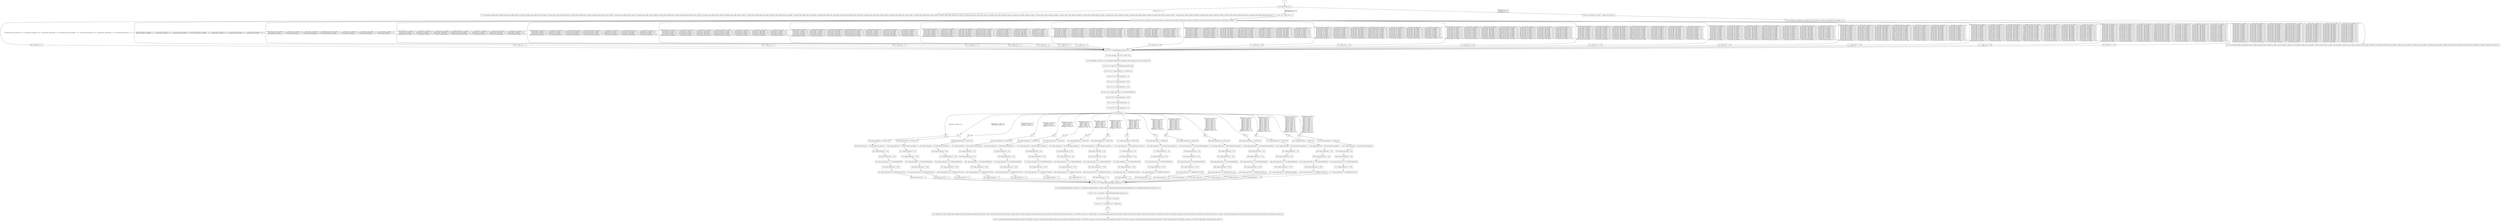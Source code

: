 digraph G {
  "1: " [shape=box, ];
  "72: Sys.invalidate.incoming_tango_traffic(incoming_tango_traffic_tango_eth_header_0,incoming_tango_traffic_tango_eth_header_1,incoming_tango_traffic_tango_eth_header_2,incoming_tango_traffic_tango_ip_header_0,incoming_tango_traffic_tango_ip_header_1,incoming_tango_traffic_tango_ip_header_2,incoming_tango_traffic_tango_ip_header_3,incoming_tango_traffic_tango_ip_header_4,incoming_tango_traffic_tango_ip_header_5,incoming_tango_traffic_tango_ip_header_6,incoming_tango_traffic_tango_ip_header_7,incoming_tango_traffic_tango_icmp_header_0,incoming_tango_traffic_tango_icmp_header_1,incoming_tango_traffic_tango_icmp_header_2,incoming_tango_traffic_tango_icmp_header_3,incoming_tango_traffic_tango_icmp_header_4,incoming_tango_traffic_tango_metrics_header_0,incoming_tango_traffic_tango_metrics_header_1,incoming_tango_traffic_tango_metrics_header_2,incoming_tango_traffic_tango_metrics_header_3,incoming_tango_traffic_tango_metrics_header_4,incoming_tango_traffic_encaped_ip_header_0,incoming_tango_traffic_encaped_ip_header_1,incoming_tango_traffic_encaped_ip_header_2,incoming_tango_traffic_encaped_ip_header_3,incoming_tango_traffic_encaped_ip_header_4,incoming_tango_traffic_encaped_ip_header_5,incoming_tango_traffic_encaped_ip_header_6,incoming_tango_traffic_encaped_ip_header_7,incoming_tango_traffic_encaped_dup_header_0,incoming_tango_traffic_encaped_dup_header_1,incoming_tango_traffic_encaped_dup_header_2,incoming_tango_traffic_encaped_dup_header_3);" [
  shape=box, ];
  "78: int<<8>> traffic_class = 0;" [shape=box, ];
  "97: traffic_class = 0;" [shape=box, ];
  "102: traffic_class = 1;" [shape=box, ];
  "107: traffic_class = 2;" [shape=box, ];
  "112: traffic_class = 3;" [shape=box, ];
  "117: traffic_class = 4;" [shape=box, ];
  "122: traffic_class = 5;" [shape=box, ];
  "127: traffic_class = 6;" [shape=box, ];
  "132: traffic_class = 7;" [shape=box, ];
  "137: traffic_class = 8;" [shape=box, ];
  "142: traffic_class = 9;" [shape=box, ];
  "147: traffic_class = 10;" [shape=box, ];
  "152: traffic_class = 11;" [shape=box, ];
  "157: traffic_class = 12;" [shape=box, ];
  "162: traffic_class = 13;" [shape=box, ];
  "167: traffic_class = 14;" [shape=box, ];
  "172: traffic_class = 15;" [shape=box, ];
  "177: traffic_class = 30;" [shape=box, ];
  "182: traffic_class = 31;" [shape=box, ];
  "183: match (forward_flow_ip_header_5,forward_flow_ip_header_4,forward_flow_udp_header_0,forward_flow_ip_header_7,forward_flow_ip_header_6,forward_flow_udp_header_1,forward_flow_ip_header_2) ...
" [
  shape=box, ];
  "189: int<<8>> RouteManager_get_path_id_ret = 32;" [shape=box, ];
  "192: route_manager_0_idx_4537 = traffic_class;" [shape=box, ];
  "213: RouteManager_get_path_id_ret = Array.update_complex(route_manager_0,route_manager_0_idx_4537,get_4528,0,0,0);" [
  shape=box, ];
  "219: int<<8>> path_id = RouteManager_get_path_id_ret;" [shape=box, ];
  "226: int<<32>> tango_tunnel_hdr_0 = 1610612736;" [shape=box, ];
  "232: int<<16>> tango_tunnel_hdr_1 = 0;" [shape=box, ];
  "239: int<<8>> tango_tunnel_hdr_2 = 58;" [shape=box, ];
  "246: int<<8>> tango_tunnel_hdr_3 = 220;" [shape=box, ];
  "253: int<<64>> tango_tunnel_hdr_4 = 2747196614509592830;" [shape=box, ];
  "260: int<<64>> tango_tunnel_hdr_5 = 3252;" [shape=box, ];
  "267: int<<64>> tango_tunnel_hdr_6 = 0;" [shape=box, ];
  "274: int<<64>> tango_tunnel_hdr_7 = 0;" [shape=box, ];
  "278: " [shape=box, ];
  "283: tango_tunnel_hdr_0 = 1610612736;" [shape=box, ];
  "292: tango_tunnel_hdr_1 = 58+forward_flow_ip_header_1;" [shape=box, ];
  "298: tango_tunnel_hdr_2 = 58;" [shape=box, ];
  "304: tango_tunnel_hdr_3 = 220;" [shape=box, ];
  "310: tango_tunnel_hdr_4 = 2747196614509592830;" [shape=box, ];
  "316: tango_tunnel_hdr_5 = 3252;" [shape=box, ];
  "322: tango_tunnel_hdr_6 = 2739390614537240576;" [shape=box, ];
  "328: tango_tunnel_hdr_7 = 1;" [shape=box, ];
  "331: " [shape=box, ];
  "336: tango_tunnel_hdr_0 = 1610612736;" [shape=box, ];
  "345: tango_tunnel_hdr_1 = 58+forward_flow_ip_header_1;" [shape=box, ];
  "351: tango_tunnel_hdr_2 = 58;" [shape=box, ];
  "357: tango_tunnel_hdr_3 = 220;" [shape=box, ];
  "363: tango_tunnel_hdr_4 = 2747196614509592830;" [shape=box, ];
  "369: tango_tunnel_hdr_5 = 3252;" [shape=box, ];
  "375: tango_tunnel_hdr_6 = 2739390614537306112;" [shape=box, ];
  "381: tango_tunnel_hdr_7 = 1;" [shape=box, ];
  "384: " [shape=box, ];
  "389: tango_tunnel_hdr_0 = 1610612736;" [shape=box, ];
  "398: tango_tunnel_hdr_1 = 58+forward_flow_ip_header_1;" [shape=box, ];
  "404: tango_tunnel_hdr_2 = 58;" [shape=box, ];
  "410: tango_tunnel_hdr_3 = 220;" [shape=box, ];
  "416: tango_tunnel_hdr_4 = 2747196614509592830;" [shape=box, ];
  "422: tango_tunnel_hdr_5 = 3252;" [shape=box, ];
  "428: tango_tunnel_hdr_6 = 2739390614537371648;" [shape=box, ];
  "434: tango_tunnel_hdr_7 = 1;" [shape=box, ];
  "437: " [shape=box, ];
  "442: tango_tunnel_hdr_0 = 1610612736;" [shape=box, ];
  "451: tango_tunnel_hdr_1 = 58+forward_flow_ip_header_1;" [shape=box, ];
  "457: tango_tunnel_hdr_2 = 58;" [shape=box, ];
  "463: tango_tunnel_hdr_3 = 220;" [shape=box, ];
  "469: tango_tunnel_hdr_4 = 2747196614509592830;" [shape=box, ];
  "475: tango_tunnel_hdr_5 = 3252;" [shape=box, ];
  "481: tango_tunnel_hdr_6 = 2739390614537437184;" [shape=box, ];
  "487: tango_tunnel_hdr_7 = 1;" [shape=box, ];
  "490: " [shape=box, ];
  "495: tango_tunnel_hdr_0 = 1610612736;" [shape=box, ];
  "504: tango_tunnel_hdr_1 = 58+forward_flow_ip_header_1;" [shape=box, ];
  "510: tango_tunnel_hdr_2 = 58;" [shape=box, ];
  "516: tango_tunnel_hdr_3 = 220;" [shape=box, ];
  "522: tango_tunnel_hdr_4 = 2747196614509592830;" [shape=box, ];
  "528: tango_tunnel_hdr_5 = 3252;" [shape=box, ];
  "534: tango_tunnel_hdr_6 = 2739390614537502720;" [shape=box, ];
  "540: tango_tunnel_hdr_7 = 1;" [shape=box, ];
  "543: " [shape=box, ];
  "548: tango_tunnel_hdr_0 = 1610612736;" [shape=box, ];
  "557: tango_tunnel_hdr_1 = 58+forward_flow_ip_header_1;" [shape=box, ];
  "563: tango_tunnel_hdr_2 = 58;" [shape=box, ];
  "569: tango_tunnel_hdr_3 = 220;" [shape=box, ];
  "575: tango_tunnel_hdr_4 = 2747196614509592830;" [shape=box, ];
  "581: tango_tunnel_hdr_5 = 3252;" [shape=box, ];
  "587: tango_tunnel_hdr_6 = 2739390614537568256;" [shape=box, ];
  "593: tango_tunnel_hdr_7 = 1;" [shape=box, ];
  "596: " [shape=box, ];
  "601: tango_tunnel_hdr_0 = 1610612736;" [shape=box, ];
  "610: tango_tunnel_hdr_1 = 58+forward_flow_ip_header_1;" [shape=box, ];
  "616: tango_tunnel_hdr_2 = 58;" [shape=box, ];
  "622: tango_tunnel_hdr_3 = 220;" [shape=box, ];
  "628: tango_tunnel_hdr_4 = 2747196614509592830;" [shape=box, ];
  "634: tango_tunnel_hdr_5 = 3252;" [shape=box, ];
  "640: tango_tunnel_hdr_6 = 2739390614537633792;" [shape=box, ];
  "646: tango_tunnel_hdr_7 = 1;" [shape=box, ];
  "649: " [shape=box, ];
  "654: tango_tunnel_hdr_0 = 1610612736;" [shape=box, ];
  "663: tango_tunnel_hdr_1 = 58+forward_flow_ip_header_1;" [shape=box, ];
  "669: tango_tunnel_hdr_2 = 58;" [shape=box, ];
  "675: tango_tunnel_hdr_3 = 220;" [shape=box, ];
  "681: tango_tunnel_hdr_4 = 2747196614509592830;" [shape=box, ];
  "687: tango_tunnel_hdr_5 = 3252;" [shape=box, ];
  "693: tango_tunnel_hdr_6 = 2739390614537633792;" [shape=box, ];
  "699: tango_tunnel_hdr_7 = 1;" [shape=box, ];
  "702: " [shape=box, ];
  "707: tango_tunnel_hdr_0 = 1610612736;" [shape=box, ];
  "716: tango_tunnel_hdr_1 = 58+forward_flow_ip_header_1;" [shape=box, ];
  "722: tango_tunnel_hdr_2 = 58;" [shape=box, ];
  "728: tango_tunnel_hdr_3 = 220;" [shape=box, ];
  "734: tango_tunnel_hdr_4 = 2747196614509592830;" [shape=box, ];
  "740: tango_tunnel_hdr_5 = 3252;" [shape=box, ];
  "746: tango_tunnel_hdr_6 = 2739390614537240576;" [shape=box, ];
  "752: tango_tunnel_hdr_7 = 2;" [shape=box, ];
  "755: " [shape=box, ];
  "760: tango_tunnel_hdr_0 = 1610612736;" [shape=box, ];
  "769: tango_tunnel_hdr_1 = 58+forward_flow_ip_header_1;" [shape=box, ];
  "775: tango_tunnel_hdr_2 = 58;" [shape=box, ];
  "781: tango_tunnel_hdr_3 = 220;" [shape=box, ];
  "787: tango_tunnel_hdr_4 = 2747196614509592830;" [shape=box, ];
  "793: tango_tunnel_hdr_5 = 3252;" [shape=box, ];
  "799: tango_tunnel_hdr_6 = 2739390614537306112;" [shape=box, ];
  "805: tango_tunnel_hdr_7 = 2;" [shape=box, ];
  "808: " [shape=box, ];
  "813: tango_tunnel_hdr_0 = 1610612736;" [shape=box, ];
  "822: tango_tunnel_hdr_1 = 58+forward_flow_ip_header_1;" [shape=box, ];
  "828: tango_tunnel_hdr_2 = 58;" [shape=box, ];
  "834: tango_tunnel_hdr_3 = 220;" [shape=box, ];
  "840: tango_tunnel_hdr_4 = 2747196614509592830;" [shape=box, ];
  "846: tango_tunnel_hdr_5 = 3252;" [shape=box, ];
  "852: tango_tunnel_hdr_6 = 2739390614537371648;" [shape=box, ];
  "858: tango_tunnel_hdr_7 = 2;" [shape=box, ];
  "861: " [shape=box, ];
  "866: tango_tunnel_hdr_0 = 1610612736;" [shape=box, ];
  "875: tango_tunnel_hdr_1 = 58+forward_flow_ip_header_1;" [shape=box, ];
  "881: tango_tunnel_hdr_2 = 58;" [shape=box, ];
  "887: tango_tunnel_hdr_3 = 220;" [shape=box, ];
  "893: tango_tunnel_hdr_4 = 2747196614509592830;" [shape=box, ];
  "899: tango_tunnel_hdr_5 = 3252;" [shape=box, ];
  "905: tango_tunnel_hdr_6 = 2739390614537437184;" [shape=box, ];
  "911: tango_tunnel_hdr_7 = 2;" [shape=box, ];
  "914: " [shape=box, ];
  "919: tango_tunnel_hdr_0 = 1610612736;" [shape=box, ];
  "928: tango_tunnel_hdr_1 = 58+forward_flow_ip_header_1;" [shape=box, ];
  "934: tango_tunnel_hdr_2 = 58;" [shape=box, ];
  "940: tango_tunnel_hdr_3 = 220;" [shape=box, ];
  "946: tango_tunnel_hdr_4 = 2747196614509592830;" [shape=box, ];
  "952: tango_tunnel_hdr_5 = 3252;" [shape=box, ];
  "958: tango_tunnel_hdr_6 = 2739390614537502720;" [shape=box, ];
  "964: tango_tunnel_hdr_7 = 2;" [shape=box, ];
  "967: " [shape=box, ];
  "972: tango_tunnel_hdr_0 = 1610612736;" [shape=box, ];
  "981: tango_tunnel_hdr_1 = 58+forward_flow_ip_header_1;" [shape=box, ];
  "987: tango_tunnel_hdr_2 = 58;" [shape=box, ];
  "993: tango_tunnel_hdr_3 = 220;" [shape=box, ];
  "999: tango_tunnel_hdr_4 = 2747196614509592830;" [shape=box, ];
  "1005: tango_tunnel_hdr_5 = 3252;" [shape=box, ];
  "1011: tango_tunnel_hdr_6 = 2739390614537568256;" [shape=box, ];
  "1017: tango_tunnel_hdr_7 = 2;" [shape=box, ];
  "1020: " [shape=box, ];
  "1025: tango_tunnel_hdr_0 = 1610612736;" [shape=box, ];
  "1034: tango_tunnel_hdr_1 = 58+forward_flow_ip_header_1;" [shape=box, ];
  "1040: tango_tunnel_hdr_2 = 58;" [shape=box, ];
  "1046: tango_tunnel_hdr_3 = 220;" [shape=box, ];
  "1052: tango_tunnel_hdr_4 = 2747196614509592830;" [shape=box, ];
  "1058: tango_tunnel_hdr_5 = 3252;" [shape=box, ];
  "1064: tango_tunnel_hdr_6 = 2739390614537633792;" [shape=box, ];
  "1070: tango_tunnel_hdr_7 = 2;" [shape=box, ];
  "1073: " [shape=box, ];
  "1078: tango_tunnel_hdr_0 = 1610612736;" [shape=box, ];
  "1087: tango_tunnel_hdr_1 = 58+forward_flow_ip_header_1;" [shape=box, ];
  "1093: tango_tunnel_hdr_2 = 58;" [shape=box, ];
  "1099: tango_tunnel_hdr_3 = 220;" [shape=box, ];
  "1105: tango_tunnel_hdr_4 = 2747196614509592830;" [shape=box, ];
  "1111: tango_tunnel_hdr_5 = 3252;" [shape=box, ];
  "1117: tango_tunnel_hdr_6 = 2739390614537633792;" [shape=box, ];
  "1123: tango_tunnel_hdr_7 = 2;" [shape=box, ];
  "1126: match (path_id) ...
" [shape=box, ];
  "1132: int<<16>> SequenceNumberManager_increment_ret = 32;" [shape=box, ];
  "1153: SequenceNumberManager_increment_ret = Array.update_complex(sequence_counters_0,path_id,combined_memop_SequenceNumberManager_get_curr_SequenceNumberManager_next_4532,0,1,0);" [
  shape=box, ];
  "1158: int<<16>> seq_number = SequenceNumberManager_increment_ret;" [
  shape=box, ];
  "1163: int<<32>> time_now = Sys.time();" [shape=box, ];
  "1169: int<<12>> timestamp = [31 : 20]time_now;" [shape=box, ];
  "1171: " [shape=box, ];
  "1264: generate_port (264, incoming_tango_traffic(forward_flow_eth_header_0,forward_flow_eth_header_1,34525,tango_tunnel_hdr_0,tango_tunnel_hdr_1,tango_tunnel_hdr_2,tango_tunnel_hdr_3,tango_tunnel_hdr_4,tango_tunnel_hdr_5,tango_tunnel_hdr_6,tango_tunnel_hdr_7,128,0,43981,0,204,(int<<8>>)path_id,(int<<16>>)timestamp,0,seq_number,0,forward_flow_ip_header_0,forward_flow_ip_header_1,forward_flow_ip_header_2,forward_flow_ip_header_3,forward_flow_ip_header_4,forward_flow_ip_header_5,forward_flow_ip_header_6,forward_flow_ip_header_7,forward_flow_udp_header_0,forward_flow_udp_header_1,forward_flow_udp_header_2,forward_flow_udp_header_3));" [
  shape=box, ];
  "1305: Sys.invalidate.forward_flow(forward_flow_eth_header_0,forward_flow_eth_header_1,forward_flow_eth_header_2,forward_flow_ip_header_0,forward_flow_ip_header_1,forward_flow_ip_header_2,forward_flow_ip_header_3,forward_flow_ip_header_4,forward_flow_ip_header_5,forward_flow_ip_header_6,forward_flow_ip_header_7,forward_flow_udp_header_0,forward_flow_udp_header_1,forward_flow_udp_header_2,forward_flow_udp_header_3);" [
  shape=box, ];
  "1309: route_manager_0_idx_4537 = update_route_update_0;" [shape=box, ];
  "1328: Array.update_complex(route_manager_0,route_manager_0_idx_4537,set_4536,update_route_update_1,0,0);" [
  shape=box, ];
  "1368: Sys.invalidate.update_route(update_route_eth_header_0,update_route_eth_header_1,update_route_eth_header_2,update_route_ip_header_0,update_route_ip_header_1,update_route_ip_header_2,update_route_ip_header_3,update_route_ip_header_4,update_route_ip_header_5,update_route_ip_header_6,update_route_ip_header_7,update_route_icmp_header_0,update_route_icmp_header_1,update_route_icmp_header_2,update_route_icmp_header_3,update_route_icmp_header_4,update_route_update_0,update_route_update_1);" [
  shape=box, ];
  "1370: match (event_id) ...
" [shape=box, ];
  
  
  "1: " -> "1370: match (event_id) ...
" [label="", ];
  "78: int<<8>> traffic_class = 0;" -> "183: match (forward_flow_ip_header_5,forward_flow_ip_header_4,forward_flow_udp_header_0,forward_flow_ip_header_7,forward_flow_ip_header_6,forward_flow_udp_header_1,forward_flow_ip_header_2) ...
" [
  label="", ];
  "97: traffic_class = 0;" -> "189: int<<8>> RouteManager_get_path_id_ret = 32;" [
  label="", ];
  "102: traffic_class = 1;" -> "189: int<<8>> RouteManager_get_path_id_ret = 32;" [
  label="", ];
  "107: traffic_class = 2;" -> "189: int<<8>> RouteManager_get_path_id_ret = 32;" [
  label="", ];
  "112: traffic_class = 3;" -> "189: int<<8>> RouteManager_get_path_id_ret = 32;" [
  label="", ];
  "117: traffic_class = 4;" -> "189: int<<8>> RouteManager_get_path_id_ret = 32;" [
  label="", ];
  "122: traffic_class = 5;" -> "189: int<<8>> RouteManager_get_path_id_ret = 32;" [
  label="", ];
  "127: traffic_class = 6;" -> "189: int<<8>> RouteManager_get_path_id_ret = 32;" [
  label="", ];
  "132: traffic_class = 7;" -> "189: int<<8>> RouteManager_get_path_id_ret = 32;" [
  label="", ];
  "137: traffic_class = 8;" -> "189: int<<8>> RouteManager_get_path_id_ret = 32;" [
  label="", ];
  "142: traffic_class = 9;" -> "189: int<<8>> RouteManager_get_path_id_ret = 32;" [
  label="", ];
  "147: traffic_class = 10;" -> "189: int<<8>> RouteManager_get_path_id_ret = 32;" [
  label="", ];
  "152: traffic_class = 11;" -> "189: int<<8>> RouteManager_get_path_id_ret = 32;" [
  label="", ];
  "157: traffic_class = 12;" -> "189: int<<8>> RouteManager_get_path_id_ret = 32;" [
  label="", ];
  "162: traffic_class = 13;" -> "189: int<<8>> RouteManager_get_path_id_ret = 32;" [
  label="", ];
  "167: traffic_class = 14;" -> "189: int<<8>> RouteManager_get_path_id_ret = 32;" [
  label="", ];
  "172: traffic_class = 15;" -> "189: int<<8>> RouteManager_get_path_id_ret = 32;" [
  label="", ];
  "177: traffic_class = 30;" -> "189: int<<8>> RouteManager_get_path_id_ret = 32;" [
  label="", ];
  "182: traffic_class = 31;" -> "189: int<<8>> RouteManager_get_path_id_ret = 32;" [
  label="", ];
  "183: match (forward_flow_ip_header_5,forward_flow_ip_header_4,forward_flow_udp_header_0,forward_flow_ip_header_7,forward_flow_ip_header_6,forward_flow_udp_header_1,forward_flow_ip_header_2) ...
" -> "97: traffic_class = 0;" [
  label="HIT{forward_flow_ip_header_5~0==_,forward_flow_ip_header_4~0==_,forward_flow_udp_header_0~0==50000,forward_flow_ip_header_7~0==_,forward_flow_ip_header_6~0==_,forward_flow_udp_header_1~0==_,forward_flow_ip_header_2~0==_;}",
  ];
  "183: match (forward_flow_ip_header_5,forward_flow_ip_header_4,forward_flow_udp_header_0,forward_flow_ip_header_7,forward_flow_ip_header_6,forward_flow_udp_header_1,forward_flow_ip_header_2) ...
" -> "102: traffic_class = 1;" [
  label="MISS{forward_flow_ip_header_5~0==_,forward_flow_ip_header_4~0==_,forward_flow_udp_header_0~0==50000,forward_flow_ip_header_7~0==_,forward_flow_ip_header_6~0==_,forward_flow_udp_header_1~0==_,forward_flow_ip_header_2~0==_;}
HIT{forward_flow_ip_header_5~0==_,forward_flow_ip_header_4~0==_,forward_flow_udp_header_0~0==50001,forward_flow_ip_header_7~0==_,forward_flow_ip_header_6~0==_,forward_flow_udp_header_1~0==_,forward_flow_ip_header_2~0==_;}",
  ];
  "183: match (forward_flow_ip_header_5,forward_flow_ip_header_4,forward_flow_udp_header_0,forward_flow_ip_header_7,forward_flow_ip_header_6,forward_flow_udp_header_1,forward_flow_ip_header_2) ...
" -> "107: traffic_class = 2;" [
  label="MISS{forward_flow_ip_header_5~0==_,forward_flow_ip_header_4~0==_,forward_flow_udp_header_0~0==50000,forward_flow_ip_header_7~0==_,forward_flow_ip_header_6~0==_,forward_flow_udp_header_1~0==_,forward_flow_ip_header_2~0==_;
forward_flow_ip_header_5~0==_,forward_flow_ip_header_4~0==_,forward_flow_udp_header_0~0==50001,forward_flow_ip_header_7~0==_,forward_flow_ip_header_6~0==_,forward_flow_udp_header_1~0==_,forward_flow_ip_header_2~0==_;}
HIT{forward_flow_ip_header_5~0==_,forward_flow_ip_header_4~0==_,forward_flow_udp_header_0~0==50002,forward_flow_ip_header_7~0==_,forward_flow_ip_header_6~0==_,forward_flow_udp_header_1~0==_,forward_flow_ip_header_2~0==_;}",
  ];
  "183: match (forward_flow_ip_header_5,forward_flow_ip_header_4,forward_flow_udp_header_0,forward_flow_ip_header_7,forward_flow_ip_header_6,forward_flow_udp_header_1,forward_flow_ip_header_2) ...
" -> "112: traffic_class = 3;" [
  label="MISS{forward_flow_ip_header_5~0==_,forward_flow_ip_header_4~0==_,forward_flow_udp_header_0~0==50000,forward_flow_ip_header_7~0==_,forward_flow_ip_header_6~0==_,forward_flow_udp_header_1~0==_,forward_flow_ip_header_2~0==_;
forward_flow_ip_header_5~0==_,forward_flow_ip_header_4~0==_,forward_flow_udp_header_0~0==50001,forward_flow_ip_header_7~0==_,forward_flow_ip_header_6~0==_,forward_flow_udp_header_1~0==_,forward_flow_ip_header_2~0==_;
forward_flow_ip_header_5~0==_,forward_flow_ip_header_4~0==_,forward_flow_udp_header_0~0==50002,forward_flow_ip_header_7~0==_,forward_flow_ip_header_6~0==_,forward_flow_udp_header_1~0==_,forward_flow_ip_header_2~0==_;}
HIT{forward_flow_ip_header_5~0==_,forward_flow_ip_header_4~0==_,forward_flow_udp_header_0~0==50003,forward_flow_ip_header_7~0==_,forward_flow_ip_header_6~0==_,forward_flow_udp_header_1~0==_,forward_flow_ip_header_2~0==_;}",
  ];
  "183: match (forward_flow_ip_header_5,forward_flow_ip_header_4,forward_flow_udp_header_0,forward_flow_ip_header_7,forward_flow_ip_header_6,forward_flow_udp_header_1,forward_flow_ip_header_2) ...
" -> "117: traffic_class = 4;" [
  label="MISS{forward_flow_ip_header_5~0==_,forward_flow_ip_header_4~0==_,forward_flow_udp_header_0~0==50000,forward_flow_ip_header_7~0==_,forward_flow_ip_header_6~0==_,forward_flow_udp_header_1~0==_,forward_flow_ip_header_2~0==_;
forward_flow_ip_header_5~0==_,forward_flow_ip_header_4~0==_,forward_flow_udp_header_0~0==50001,forward_flow_ip_header_7~0==_,forward_flow_ip_header_6~0==_,forward_flow_udp_header_1~0==_,forward_flow_ip_header_2~0==_;
forward_flow_ip_header_5~0==_,forward_flow_ip_header_4~0==_,forward_flow_udp_header_0~0==50002,forward_flow_ip_header_7~0==_,forward_flow_ip_header_6~0==_,forward_flow_udp_header_1~0==_,forward_flow_ip_header_2~0==_;
forward_flow_ip_header_5~0==_,forward_flow_ip_header_4~0==_,forward_flow_udp_header_0~0==50003,forward_flow_ip_header_7~0==_,forward_flow_ip_header_6~0==_,forward_flow_udp_header_1~0==_,forward_flow_ip_header_2~0==_;}
HIT{forward_flow_ip_header_5~0==_,forward_flow_ip_header_4~0==_,forward_flow_udp_header_0~0==50004,forward_flow_ip_header_7~0==_,forward_flow_ip_header_6~0==_,forward_flow_udp_header_1~0==_,forward_flow_ip_header_2~0==_;}",
  ];
  "183: match (forward_flow_ip_header_5,forward_flow_ip_header_4,forward_flow_udp_header_0,forward_flow_ip_header_7,forward_flow_ip_header_6,forward_flow_udp_header_1,forward_flow_ip_header_2) ...
" -> "122: traffic_class = 5;" [
  label="MISS{forward_flow_ip_header_5~0==_,forward_flow_ip_header_4~0==_,forward_flow_udp_header_0~0==50000,forward_flow_ip_header_7~0==_,forward_flow_ip_header_6~0==_,forward_flow_udp_header_1~0==_,forward_flow_ip_header_2~0==_;
forward_flow_ip_header_5~0==_,forward_flow_ip_header_4~0==_,forward_flow_udp_header_0~0==50001,forward_flow_ip_header_7~0==_,forward_flow_ip_header_6~0==_,forward_flow_udp_header_1~0==_,forward_flow_ip_header_2~0==_;
forward_flow_ip_header_5~0==_,forward_flow_ip_header_4~0==_,forward_flow_udp_header_0~0==50002,forward_flow_ip_header_7~0==_,forward_flow_ip_header_6~0==_,forward_flow_udp_header_1~0==_,forward_flow_ip_header_2~0==_;
forward_flow_ip_header_5~0==_,forward_flow_ip_header_4~0==_,forward_flow_udp_header_0~0==50003,forward_flow_ip_header_7~0==_,forward_flow_ip_header_6~0==_,forward_flow_udp_header_1~0==_,forward_flow_ip_header_2~0==_;
forward_flow_ip_header_5~0==_,forward_flow_ip_header_4~0==_,forward_flow_udp_header_0~0==50004,forward_flow_ip_header_7~0==_,forward_flow_ip_header_6~0==_,forward_flow_udp_header_1~0==_,forward_flow_ip_header_2~0==_;}
HIT{forward_flow_ip_header_5~0==_,forward_flow_ip_header_4~0==_,forward_flow_udp_header_0~0==50005,forward_flow_ip_header_7~0==_,forward_flow_ip_header_6~0==_,forward_flow_udp_header_1~0==_,forward_flow_ip_header_2~0==_;}",
  ];
  "183: match (forward_flow_ip_header_5,forward_flow_ip_header_4,forward_flow_udp_header_0,forward_flow_ip_header_7,forward_flow_ip_header_6,forward_flow_udp_header_1,forward_flow_ip_header_2) ...
" -> "127: traffic_class = 6;" [
  label="MISS{forward_flow_ip_header_5~0==_,forward_flow_ip_header_4~0==_,forward_flow_udp_header_0~0==50000,forward_flow_ip_header_7~0==_,forward_flow_ip_header_6~0==_,forward_flow_udp_header_1~0==_,forward_flow_ip_header_2~0==_;
forward_flow_ip_header_5~0==_,forward_flow_ip_header_4~0==_,forward_flow_udp_header_0~0==50001,forward_flow_ip_header_7~0==_,forward_flow_ip_header_6~0==_,forward_flow_udp_header_1~0==_,forward_flow_ip_header_2~0==_;
forward_flow_ip_header_5~0==_,forward_flow_ip_header_4~0==_,forward_flow_udp_header_0~0==50002,forward_flow_ip_header_7~0==_,forward_flow_ip_header_6~0==_,forward_flow_udp_header_1~0==_,forward_flow_ip_header_2~0==_;
forward_flow_ip_header_5~0==_,forward_flow_ip_header_4~0==_,forward_flow_udp_header_0~0==50003,forward_flow_ip_header_7~0==_,forward_flow_ip_header_6~0==_,forward_flow_udp_header_1~0==_,forward_flow_ip_header_2~0==_;
forward_flow_ip_header_5~0==_,forward_flow_ip_header_4~0==_,forward_flow_udp_header_0~0==50004,forward_flow_ip_header_7~0==_,forward_flow_ip_header_6~0==_,forward_flow_udp_header_1~0==_,forward_flow_ip_header_2~0==_;
forward_flow_ip_header_5~0==_,forward_flow_ip_header_4~0==_,forward_flow_udp_header_0~0==50005,forward_flow_ip_header_7~0==_,forward_flow_ip_header_6~0==_,forward_flow_udp_header_1~0==_,forward_flow_ip_header_2~0==_;}
HIT{forward_flow_ip_header_5~0==_,forward_flow_ip_header_4~0==_,forward_flow_udp_header_0~0==50006,forward_flow_ip_header_7~0==_,forward_flow_ip_header_6~0==_,forward_flow_udp_header_1~0==_,forward_flow_ip_header_2~0==_;}",
  ];
  "183: match (forward_flow_ip_header_5,forward_flow_ip_header_4,forward_flow_udp_header_0,forward_flow_ip_header_7,forward_flow_ip_header_6,forward_flow_udp_header_1,forward_flow_ip_header_2) ...
" -> "132: traffic_class = 7;" [
  label="MISS{forward_flow_ip_header_5~0==_,forward_flow_ip_header_4~0==_,forward_flow_udp_header_0~0==50000,forward_flow_ip_header_7~0==_,forward_flow_ip_header_6~0==_,forward_flow_udp_header_1~0==_,forward_flow_ip_header_2~0==_;
forward_flow_ip_header_5~0==_,forward_flow_ip_header_4~0==_,forward_flow_udp_header_0~0==50001,forward_flow_ip_header_7~0==_,forward_flow_ip_header_6~0==_,forward_flow_udp_header_1~0==_,forward_flow_ip_header_2~0==_;
forward_flow_ip_header_5~0==_,forward_flow_ip_header_4~0==_,forward_flow_udp_header_0~0==50002,forward_flow_ip_header_7~0==_,forward_flow_ip_header_6~0==_,forward_flow_udp_header_1~0==_,forward_flow_ip_header_2~0==_;
forward_flow_ip_header_5~0==_,forward_flow_ip_header_4~0==_,forward_flow_udp_header_0~0==50003,forward_flow_ip_header_7~0==_,forward_flow_ip_header_6~0==_,forward_flow_udp_header_1~0==_,forward_flow_ip_header_2~0==_;
forward_flow_ip_header_5~0==_,forward_flow_ip_header_4~0==_,forward_flow_udp_header_0~0==50004,forward_flow_ip_header_7~0==_,forward_flow_ip_header_6~0==_,forward_flow_udp_header_1~0==_,forward_flow_ip_header_2~0==_;
forward_flow_ip_header_5~0==_,forward_flow_ip_header_4~0==_,forward_flow_udp_header_0~0==50005,forward_flow_ip_header_7~0==_,forward_flow_ip_header_6~0==_,forward_flow_udp_header_1~0==_,forward_flow_ip_header_2~0==_;
forward_flow_ip_header_5~0==_,forward_flow_ip_header_4~0==_,forward_flow_udp_header_0~0==50006,forward_flow_ip_header_7~0==_,forward_flow_ip_header_6~0==_,forward_flow_udp_header_1~0==_,forward_flow_ip_header_2~0==_;}
HIT{forward_flow_ip_header_5~0==_,forward_flow_ip_header_4~0==_,forward_flow_udp_header_0~0==50007,forward_flow_ip_header_7~0==_,forward_flow_ip_header_6~0==_,forward_flow_udp_header_1~0==_,forward_flow_ip_header_2~0==_;}",
  ];
  "183: match (forward_flow_ip_header_5,forward_flow_ip_header_4,forward_flow_udp_header_0,forward_flow_ip_header_7,forward_flow_ip_header_6,forward_flow_udp_header_1,forward_flow_ip_header_2) ...
" -> "137: traffic_class = 8;" [
  label="MISS{forward_flow_ip_header_5~0==_,forward_flow_ip_header_4~0==_,forward_flow_udp_header_0~0==50000,forward_flow_ip_header_7~0==_,forward_flow_ip_header_6~0==_,forward_flow_udp_header_1~0==_,forward_flow_ip_header_2~0==_;
forward_flow_ip_header_5~0==_,forward_flow_ip_header_4~0==_,forward_flow_udp_header_0~0==50001,forward_flow_ip_header_7~0==_,forward_flow_ip_header_6~0==_,forward_flow_udp_header_1~0==_,forward_flow_ip_header_2~0==_;
forward_flow_ip_header_5~0==_,forward_flow_ip_header_4~0==_,forward_flow_udp_header_0~0==50002,forward_flow_ip_header_7~0==_,forward_flow_ip_header_6~0==_,forward_flow_udp_header_1~0==_,forward_flow_ip_header_2~0==_;
forward_flow_ip_header_5~0==_,forward_flow_ip_header_4~0==_,forward_flow_udp_header_0~0==50003,forward_flow_ip_header_7~0==_,forward_flow_ip_header_6~0==_,forward_flow_udp_header_1~0==_,forward_flow_ip_header_2~0==_;
forward_flow_ip_header_5~0==_,forward_flow_ip_header_4~0==_,forward_flow_udp_header_0~0==50004,forward_flow_ip_header_7~0==_,forward_flow_ip_header_6~0==_,forward_flow_udp_header_1~0==_,forward_flow_ip_header_2~0==_;
forward_flow_ip_header_5~0==_,forward_flow_ip_header_4~0==_,forward_flow_udp_header_0~0==50005,forward_flow_ip_header_7~0==_,forward_flow_ip_header_6~0==_,forward_flow_udp_header_1~0==_,forward_flow_ip_header_2~0==_;
forward_flow_ip_header_5~0==_,forward_flow_ip_header_4~0==_,forward_flow_udp_header_0~0==50006,forward_flow_ip_header_7~0==_,forward_flow_ip_header_6~0==_,forward_flow_udp_header_1~0==_,forward_flow_ip_header_2~0==_;
forward_flow_ip_header_5~0==_,forward_flow_ip_header_4~0==_,forward_flow_udp_header_0~0==50007,forward_flow_ip_header_7~0==_,forward_flow_ip_header_6~0==_,forward_flow_udp_header_1~0==_,forward_flow_ip_header_2~0==_;}
HIT{forward_flow_ip_header_5~0==_,forward_flow_ip_header_4~0==_,forward_flow_udp_header_0~0==60000,forward_flow_ip_header_7~0==_,forward_flow_ip_header_6~0==_,forward_flow_udp_header_1~0==_,forward_flow_ip_header_2~0==_;}",
  ];
  "183: match (forward_flow_ip_header_5,forward_flow_ip_header_4,forward_flow_udp_header_0,forward_flow_ip_header_7,forward_flow_ip_header_6,forward_flow_udp_header_1,forward_flow_ip_header_2) ...
" -> "142: traffic_class = 9;" [
  label="MISS{forward_flow_ip_header_5~0==_,forward_flow_ip_header_4~0==_,forward_flow_udp_header_0~0==50000,forward_flow_ip_header_7~0==_,forward_flow_ip_header_6~0==_,forward_flow_udp_header_1~0==_,forward_flow_ip_header_2~0==_;
forward_flow_ip_header_5~0==_,forward_flow_ip_header_4~0==_,forward_flow_udp_header_0~0==50001,forward_flow_ip_header_7~0==_,forward_flow_ip_header_6~0==_,forward_flow_udp_header_1~0==_,forward_flow_ip_header_2~0==_;
forward_flow_ip_header_5~0==_,forward_flow_ip_header_4~0==_,forward_flow_udp_header_0~0==50002,forward_flow_ip_header_7~0==_,forward_flow_ip_header_6~0==_,forward_flow_udp_header_1~0==_,forward_flow_ip_header_2~0==_;
forward_flow_ip_header_5~0==_,forward_flow_ip_header_4~0==_,forward_flow_udp_header_0~0==50003,forward_flow_ip_header_7~0==_,forward_flow_ip_header_6~0==_,forward_flow_udp_header_1~0==_,forward_flow_ip_header_2~0==_;
forward_flow_ip_header_5~0==_,forward_flow_ip_header_4~0==_,forward_flow_udp_header_0~0==50004,forward_flow_ip_header_7~0==_,forward_flow_ip_header_6~0==_,forward_flow_udp_header_1~0==_,forward_flow_ip_header_2~0==_;
forward_flow_ip_header_5~0==_,forward_flow_ip_header_4~0==_,forward_flow_udp_header_0~0==50005,forward_flow_ip_header_7~0==_,forward_flow_ip_header_6~0==_,forward_flow_udp_header_1~0==_,forward_flow_ip_header_2~0==_;
forward_flow_ip_header_5~0==_,forward_flow_ip_header_4~0==_,forward_flow_udp_header_0~0==50006,forward_flow_ip_header_7~0==_,forward_flow_ip_header_6~0==_,forward_flow_udp_header_1~0==_,forward_flow_ip_header_2~0==_;
forward_flow_ip_header_5~0==_,forward_flow_ip_header_4~0==_,forward_flow_udp_header_0~0==50007,forward_flow_ip_header_7~0==_,forward_flow_ip_header_6~0==_,forward_flow_udp_header_1~0==_,forward_flow_ip_header_2~0==_;
forward_flow_ip_header_5~0==_,forward_flow_ip_header_4~0==_,forward_flow_udp_header_0~0==60000,forward_flow_ip_header_7~0==_,forward_flow_ip_header_6~0==_,forward_flow_udp_header_1~0==_,forward_flow_ip_header_2~0==_;}
HIT{forward_flow_ip_header_5~0==_,forward_flow_ip_header_4~0==_,forward_flow_udp_header_0~0==60001,forward_flow_ip_header_7~0==_,forward_flow_ip_header_6~0==_,forward_flow_udp_header_1~0==_,forward_flow_ip_header_2~0==_;}",
  ];
  "183: match (forward_flow_ip_header_5,forward_flow_ip_header_4,forward_flow_udp_header_0,forward_flow_ip_header_7,forward_flow_ip_header_6,forward_flow_udp_header_1,forward_flow_ip_header_2) ...
" -> "147: traffic_class = 10;" [
  label="MISS{forward_flow_ip_header_5~0==_,forward_flow_ip_header_4~0==_,forward_flow_udp_header_0~0==50000,forward_flow_ip_header_7~0==_,forward_flow_ip_header_6~0==_,forward_flow_udp_header_1~0==_,forward_flow_ip_header_2~0==_;
forward_flow_ip_header_5~0==_,forward_flow_ip_header_4~0==_,forward_flow_udp_header_0~0==50001,forward_flow_ip_header_7~0==_,forward_flow_ip_header_6~0==_,forward_flow_udp_header_1~0==_,forward_flow_ip_header_2~0==_;
forward_flow_ip_header_5~0==_,forward_flow_ip_header_4~0==_,forward_flow_udp_header_0~0==50002,forward_flow_ip_header_7~0==_,forward_flow_ip_header_6~0==_,forward_flow_udp_header_1~0==_,forward_flow_ip_header_2~0==_;
forward_flow_ip_header_5~0==_,forward_flow_ip_header_4~0==_,forward_flow_udp_header_0~0==50003,forward_flow_ip_header_7~0==_,forward_flow_ip_header_6~0==_,forward_flow_udp_header_1~0==_,forward_flow_ip_header_2~0==_;
forward_flow_ip_header_5~0==_,forward_flow_ip_header_4~0==_,forward_flow_udp_header_0~0==50004,forward_flow_ip_header_7~0==_,forward_flow_ip_header_6~0==_,forward_flow_udp_header_1~0==_,forward_flow_ip_header_2~0==_;
forward_flow_ip_header_5~0==_,forward_flow_ip_header_4~0==_,forward_flow_udp_header_0~0==50005,forward_flow_ip_header_7~0==_,forward_flow_ip_header_6~0==_,forward_flow_udp_header_1~0==_,forward_flow_ip_header_2~0==_;
forward_flow_ip_header_5~0==_,forward_flow_ip_header_4~0==_,forward_flow_udp_header_0~0==50006,forward_flow_ip_header_7~0==_,forward_flow_ip_header_6~0==_,forward_flow_udp_header_1~0==_,forward_flow_ip_header_2~0==_;
forward_flow_ip_header_5~0==_,forward_flow_ip_header_4~0==_,forward_flow_udp_header_0~0==50007,forward_flow_ip_header_7~0==_,forward_flow_ip_header_6~0==_,forward_flow_udp_header_1~0==_,forward_flow_ip_header_2~0==_;
forward_flow_ip_header_5~0==_,forward_flow_ip_header_4~0==_,forward_flow_udp_header_0~0==60000,forward_flow_ip_header_7~0==_,forward_flow_ip_header_6~0==_,forward_flow_udp_header_1~0==_,forward_flow_ip_header_2~0==_;
forward_flow_ip_header_5~0==_,forward_flow_ip_header_4~0==_,forward_flow_udp_header_0~0==60001,forward_flow_ip_header_7~0==_,forward_flow_ip_header_6~0==_,forward_flow_udp_header_1~0==_,forward_flow_ip_header_2~0==_;}
HIT{forward_flow_ip_header_5~0==_,forward_flow_ip_header_4~0==_,forward_flow_udp_header_0~0==60002,forward_flow_ip_header_7~0==_,forward_flow_ip_header_6~0==_,forward_flow_udp_header_1~0==_,forward_flow_ip_header_2~0==_;}",
  ];
  "183: match (forward_flow_ip_header_5,forward_flow_ip_header_4,forward_flow_udp_header_0,forward_flow_ip_header_7,forward_flow_ip_header_6,forward_flow_udp_header_1,forward_flow_ip_header_2) ...
" -> "152: traffic_class = 11;" [
  label="MISS{forward_flow_ip_header_5~0==_,forward_flow_ip_header_4~0==_,forward_flow_udp_header_0~0==50000,forward_flow_ip_header_7~0==_,forward_flow_ip_header_6~0==_,forward_flow_udp_header_1~0==_,forward_flow_ip_header_2~0==_;
forward_flow_ip_header_5~0==_,forward_flow_ip_header_4~0==_,forward_flow_udp_header_0~0==50001,forward_flow_ip_header_7~0==_,forward_flow_ip_header_6~0==_,forward_flow_udp_header_1~0==_,forward_flow_ip_header_2~0==_;
forward_flow_ip_header_5~0==_,forward_flow_ip_header_4~0==_,forward_flow_udp_header_0~0==50002,forward_flow_ip_header_7~0==_,forward_flow_ip_header_6~0==_,forward_flow_udp_header_1~0==_,forward_flow_ip_header_2~0==_;
forward_flow_ip_header_5~0==_,forward_flow_ip_header_4~0==_,forward_flow_udp_header_0~0==50003,forward_flow_ip_header_7~0==_,forward_flow_ip_header_6~0==_,forward_flow_udp_header_1~0==_,forward_flow_ip_header_2~0==_;
forward_flow_ip_header_5~0==_,forward_flow_ip_header_4~0==_,forward_flow_udp_header_0~0==50004,forward_flow_ip_header_7~0==_,forward_flow_ip_header_6~0==_,forward_flow_udp_header_1~0==_,forward_flow_ip_header_2~0==_;
forward_flow_ip_header_5~0==_,forward_flow_ip_header_4~0==_,forward_flow_udp_header_0~0==50005,forward_flow_ip_header_7~0==_,forward_flow_ip_header_6~0==_,forward_flow_udp_header_1~0==_,forward_flow_ip_header_2~0==_;
forward_flow_ip_header_5~0==_,forward_flow_ip_header_4~0==_,forward_flow_udp_header_0~0==50006,forward_flow_ip_header_7~0==_,forward_flow_ip_header_6~0==_,forward_flow_udp_header_1~0==_,forward_flow_ip_header_2~0==_;
forward_flow_ip_header_5~0==_,forward_flow_ip_header_4~0==_,forward_flow_udp_header_0~0==50007,forward_flow_ip_header_7~0==_,forward_flow_ip_header_6~0==_,forward_flow_udp_header_1~0==_,forward_flow_ip_header_2~0==_;
forward_flow_ip_header_5~0==_,forward_flow_ip_header_4~0==_,forward_flow_udp_header_0~0==60000,forward_flow_ip_header_7~0==_,forward_flow_ip_header_6~0==_,forward_flow_udp_header_1~0==_,forward_flow_ip_header_2~0==_;
forward_flow_ip_header_5~0==_,forward_flow_ip_header_4~0==_,forward_flow_udp_header_0~0==60001,forward_flow_ip_header_7~0==_,forward_flow_ip_header_6~0==_,forward_flow_udp_header_1~0==_,forward_flow_ip_header_2~0==_;
forward_flow_ip_header_5~0==_,forward_flow_ip_header_4~0==_,forward_flow_udp_header_0~0==60002,forward_flow_ip_header_7~0==_,forward_flow_ip_header_6~0==_,forward_flow_udp_header_1~0==_,forward_flow_ip_header_2~0==_;}
HIT{forward_flow_ip_header_5~0==_,forward_flow_ip_header_4~0==_,forward_flow_udp_header_0~0==60003,forward_flow_ip_header_7~0==_,forward_flow_ip_header_6~0==_,forward_flow_udp_header_1~0==_,forward_flow_ip_header_2~0==_;}",
  ];
  "183: match (forward_flow_ip_header_5,forward_flow_ip_header_4,forward_flow_udp_header_0,forward_flow_ip_header_7,forward_flow_ip_header_6,forward_flow_udp_header_1,forward_flow_ip_header_2) ...
" -> "157: traffic_class = 12;" [
  label="MISS{forward_flow_ip_header_5~0==_,forward_flow_ip_header_4~0==_,forward_flow_udp_header_0~0==50000,forward_flow_ip_header_7~0==_,forward_flow_ip_header_6~0==_,forward_flow_udp_header_1~0==_,forward_flow_ip_header_2~0==_;
forward_flow_ip_header_5~0==_,forward_flow_ip_header_4~0==_,forward_flow_udp_header_0~0==50001,forward_flow_ip_header_7~0==_,forward_flow_ip_header_6~0==_,forward_flow_udp_header_1~0==_,forward_flow_ip_header_2~0==_;
forward_flow_ip_header_5~0==_,forward_flow_ip_header_4~0==_,forward_flow_udp_header_0~0==50002,forward_flow_ip_header_7~0==_,forward_flow_ip_header_6~0==_,forward_flow_udp_header_1~0==_,forward_flow_ip_header_2~0==_;
forward_flow_ip_header_5~0==_,forward_flow_ip_header_4~0==_,forward_flow_udp_header_0~0==50003,forward_flow_ip_header_7~0==_,forward_flow_ip_header_6~0==_,forward_flow_udp_header_1~0==_,forward_flow_ip_header_2~0==_;
forward_flow_ip_header_5~0==_,forward_flow_ip_header_4~0==_,forward_flow_udp_header_0~0==50004,forward_flow_ip_header_7~0==_,forward_flow_ip_header_6~0==_,forward_flow_udp_header_1~0==_,forward_flow_ip_header_2~0==_;
forward_flow_ip_header_5~0==_,forward_flow_ip_header_4~0==_,forward_flow_udp_header_0~0==50005,forward_flow_ip_header_7~0==_,forward_flow_ip_header_6~0==_,forward_flow_udp_header_1~0==_,forward_flow_ip_header_2~0==_;
forward_flow_ip_header_5~0==_,forward_flow_ip_header_4~0==_,forward_flow_udp_header_0~0==50006,forward_flow_ip_header_7~0==_,forward_flow_ip_header_6~0==_,forward_flow_udp_header_1~0==_,forward_flow_ip_header_2~0==_;
forward_flow_ip_header_5~0==_,forward_flow_ip_header_4~0==_,forward_flow_udp_header_0~0==50007,forward_flow_ip_header_7~0==_,forward_flow_ip_header_6~0==_,forward_flow_udp_header_1~0==_,forward_flow_ip_header_2~0==_;
forward_flow_ip_header_5~0==_,forward_flow_ip_header_4~0==_,forward_flow_udp_header_0~0==60000,forward_flow_ip_header_7~0==_,forward_flow_ip_header_6~0==_,forward_flow_udp_header_1~0==_,forward_flow_ip_header_2~0==_;
forward_flow_ip_header_5~0==_,forward_flow_ip_header_4~0==_,forward_flow_udp_header_0~0==60001,forward_flow_ip_header_7~0==_,forward_flow_ip_header_6~0==_,forward_flow_udp_header_1~0==_,forward_flow_ip_header_2~0==_;
forward_flow_ip_header_5~0==_,forward_flow_ip_header_4~0==_,forward_flow_udp_header_0~0==60002,forward_flow_ip_header_7~0==_,forward_flow_ip_header_6~0==_,forward_flow_udp_header_1~0==_,forward_flow_ip_header_2~0==_;
forward_flow_ip_header_5~0==_,forward_flow_ip_header_4~0==_,forward_flow_udp_header_0~0==60003,forward_flow_ip_header_7~0==_,forward_flow_ip_header_6~0==_,forward_flow_udp_header_1~0==_,forward_flow_ip_header_2~0==_;}
HIT{forward_flow_ip_header_5~0==_,forward_flow_ip_header_4~0==_,forward_flow_udp_header_0~0==60004,forward_flow_ip_header_7~0==_,forward_flow_ip_header_6~0==_,forward_flow_udp_header_1~0==_,forward_flow_ip_header_2~0==_;}",
  ];
  "183: match (forward_flow_ip_header_5,forward_flow_ip_header_4,forward_flow_udp_header_0,forward_flow_ip_header_7,forward_flow_ip_header_6,forward_flow_udp_header_1,forward_flow_ip_header_2) ...
" -> "162: traffic_class = 13;" [
  label="MISS{forward_flow_ip_header_5~0==_,forward_flow_ip_header_4~0==_,forward_flow_udp_header_0~0==50000,forward_flow_ip_header_7~0==_,forward_flow_ip_header_6~0==_,forward_flow_udp_header_1~0==_,forward_flow_ip_header_2~0==_;
forward_flow_ip_header_5~0==_,forward_flow_ip_header_4~0==_,forward_flow_udp_header_0~0==50001,forward_flow_ip_header_7~0==_,forward_flow_ip_header_6~0==_,forward_flow_udp_header_1~0==_,forward_flow_ip_header_2~0==_;
forward_flow_ip_header_5~0==_,forward_flow_ip_header_4~0==_,forward_flow_udp_header_0~0==50002,forward_flow_ip_header_7~0==_,forward_flow_ip_header_6~0==_,forward_flow_udp_header_1~0==_,forward_flow_ip_header_2~0==_;
forward_flow_ip_header_5~0==_,forward_flow_ip_header_4~0==_,forward_flow_udp_header_0~0==50003,forward_flow_ip_header_7~0==_,forward_flow_ip_header_6~0==_,forward_flow_udp_header_1~0==_,forward_flow_ip_header_2~0==_;
forward_flow_ip_header_5~0==_,forward_flow_ip_header_4~0==_,forward_flow_udp_header_0~0==50004,forward_flow_ip_header_7~0==_,forward_flow_ip_header_6~0==_,forward_flow_udp_header_1~0==_,forward_flow_ip_header_2~0==_;
forward_flow_ip_header_5~0==_,forward_flow_ip_header_4~0==_,forward_flow_udp_header_0~0==50005,forward_flow_ip_header_7~0==_,forward_flow_ip_header_6~0==_,forward_flow_udp_header_1~0==_,forward_flow_ip_header_2~0==_;
forward_flow_ip_header_5~0==_,forward_flow_ip_header_4~0==_,forward_flow_udp_header_0~0==50006,forward_flow_ip_header_7~0==_,forward_flow_ip_header_6~0==_,forward_flow_udp_header_1~0==_,forward_flow_ip_header_2~0==_;
forward_flow_ip_header_5~0==_,forward_flow_ip_header_4~0==_,forward_flow_udp_header_0~0==50007,forward_flow_ip_header_7~0==_,forward_flow_ip_header_6~0==_,forward_flow_udp_header_1~0==_,forward_flow_ip_header_2~0==_;
forward_flow_ip_header_5~0==_,forward_flow_ip_header_4~0==_,forward_flow_udp_header_0~0==60000,forward_flow_ip_header_7~0==_,forward_flow_ip_header_6~0==_,forward_flow_udp_header_1~0==_,forward_flow_ip_header_2~0==_;
forward_flow_ip_header_5~0==_,forward_flow_ip_header_4~0==_,forward_flow_udp_header_0~0==60001,forward_flow_ip_header_7~0==_,forward_flow_ip_header_6~0==_,forward_flow_udp_header_1~0==_,forward_flow_ip_header_2~0==_;
forward_flow_ip_header_5~0==_,forward_flow_ip_header_4~0==_,forward_flow_udp_header_0~0==60002,forward_flow_ip_header_7~0==_,forward_flow_ip_header_6~0==_,forward_flow_udp_header_1~0==_,forward_flow_ip_header_2~0==_;
forward_flow_ip_header_5~0==_,forward_flow_ip_header_4~0==_,forward_flow_udp_header_0~0==60003,forward_flow_ip_header_7~0==_,forward_flow_ip_header_6~0==_,forward_flow_udp_header_1~0==_,forward_flow_ip_header_2~0==_;
forward_flow_ip_header_5~0==_,forward_flow_ip_header_4~0==_,forward_flow_udp_header_0~0==60004,forward_flow_ip_header_7~0==_,forward_flow_ip_header_6~0==_,forward_flow_udp_header_1~0==_,forward_flow_ip_header_2~0==_;}
HIT{forward_flow_ip_header_5~0==_,forward_flow_ip_header_4~0==_,forward_flow_udp_header_0~0==60005,forward_flow_ip_header_7~0==_,forward_flow_ip_header_6~0==_,forward_flow_udp_header_1~0==_,forward_flow_ip_header_2~0==_;}",
  ];
  "183: match (forward_flow_ip_header_5,forward_flow_ip_header_4,forward_flow_udp_header_0,forward_flow_ip_header_7,forward_flow_ip_header_6,forward_flow_udp_header_1,forward_flow_ip_header_2) ...
" -> "167: traffic_class = 14;" [
  label="MISS{forward_flow_ip_header_5~0==_,forward_flow_ip_header_4~0==_,forward_flow_udp_header_0~0==50000,forward_flow_ip_header_7~0==_,forward_flow_ip_header_6~0==_,forward_flow_udp_header_1~0==_,forward_flow_ip_header_2~0==_;
forward_flow_ip_header_5~0==_,forward_flow_ip_header_4~0==_,forward_flow_udp_header_0~0==50001,forward_flow_ip_header_7~0==_,forward_flow_ip_header_6~0==_,forward_flow_udp_header_1~0==_,forward_flow_ip_header_2~0==_;
forward_flow_ip_header_5~0==_,forward_flow_ip_header_4~0==_,forward_flow_udp_header_0~0==50002,forward_flow_ip_header_7~0==_,forward_flow_ip_header_6~0==_,forward_flow_udp_header_1~0==_,forward_flow_ip_header_2~0==_;
forward_flow_ip_header_5~0==_,forward_flow_ip_header_4~0==_,forward_flow_udp_header_0~0==50003,forward_flow_ip_header_7~0==_,forward_flow_ip_header_6~0==_,forward_flow_udp_header_1~0==_,forward_flow_ip_header_2~0==_;
forward_flow_ip_header_5~0==_,forward_flow_ip_header_4~0==_,forward_flow_udp_header_0~0==50004,forward_flow_ip_header_7~0==_,forward_flow_ip_header_6~0==_,forward_flow_udp_header_1~0==_,forward_flow_ip_header_2~0==_;
forward_flow_ip_header_5~0==_,forward_flow_ip_header_4~0==_,forward_flow_udp_header_0~0==50005,forward_flow_ip_header_7~0==_,forward_flow_ip_header_6~0==_,forward_flow_udp_header_1~0==_,forward_flow_ip_header_2~0==_;
forward_flow_ip_header_5~0==_,forward_flow_ip_header_4~0==_,forward_flow_udp_header_0~0==50006,forward_flow_ip_header_7~0==_,forward_flow_ip_header_6~0==_,forward_flow_udp_header_1~0==_,forward_flow_ip_header_2~0==_;
forward_flow_ip_header_5~0==_,forward_flow_ip_header_4~0==_,forward_flow_udp_header_0~0==50007,forward_flow_ip_header_7~0==_,forward_flow_ip_header_6~0==_,forward_flow_udp_header_1~0==_,forward_flow_ip_header_2~0==_;
forward_flow_ip_header_5~0==_,forward_flow_ip_header_4~0==_,forward_flow_udp_header_0~0==60000,forward_flow_ip_header_7~0==_,forward_flow_ip_header_6~0==_,forward_flow_udp_header_1~0==_,forward_flow_ip_header_2~0==_;
forward_flow_ip_header_5~0==_,forward_flow_ip_header_4~0==_,forward_flow_udp_header_0~0==60001,forward_flow_ip_header_7~0==_,forward_flow_ip_header_6~0==_,forward_flow_udp_header_1~0==_,forward_flow_ip_header_2~0==_;
forward_flow_ip_header_5~0==_,forward_flow_ip_header_4~0==_,forward_flow_udp_header_0~0==60002,forward_flow_ip_header_7~0==_,forward_flow_ip_header_6~0==_,forward_flow_udp_header_1~0==_,forward_flow_ip_header_2~0==_;
forward_flow_ip_header_5~0==_,forward_flow_ip_header_4~0==_,forward_flow_udp_header_0~0==60003,forward_flow_ip_header_7~0==_,forward_flow_ip_header_6~0==_,forward_flow_udp_header_1~0==_,forward_flow_ip_header_2~0==_;
forward_flow_ip_header_5~0==_,forward_flow_ip_header_4~0==_,forward_flow_udp_header_0~0==60004,forward_flow_ip_header_7~0==_,forward_flow_ip_header_6~0==_,forward_flow_udp_header_1~0==_,forward_flow_ip_header_2~0==_;
forward_flow_ip_header_5~0==_,forward_flow_ip_header_4~0==_,forward_flow_udp_header_0~0==60005,forward_flow_ip_header_7~0==_,forward_flow_ip_header_6~0==_,forward_flow_udp_header_1~0==_,forward_flow_ip_header_2~0==_;}
HIT{forward_flow_ip_header_5~0==_,forward_flow_ip_header_4~0==_,forward_flow_udp_header_0~0==60006,forward_flow_ip_header_7~0==_,forward_flow_ip_header_6~0==_,forward_flow_udp_header_1~0==_,forward_flow_ip_header_2~0==_;}",
  ];
  "183: match (forward_flow_ip_header_5,forward_flow_ip_header_4,forward_flow_udp_header_0,forward_flow_ip_header_7,forward_flow_ip_header_6,forward_flow_udp_header_1,forward_flow_ip_header_2) ...
" -> "172: traffic_class = 15;" [
  label="MISS{forward_flow_ip_header_5~0==_,forward_flow_ip_header_4~0==_,forward_flow_udp_header_0~0==50000,forward_flow_ip_header_7~0==_,forward_flow_ip_header_6~0==_,forward_flow_udp_header_1~0==_,forward_flow_ip_header_2~0==_;
forward_flow_ip_header_5~0==_,forward_flow_ip_header_4~0==_,forward_flow_udp_header_0~0==50001,forward_flow_ip_header_7~0==_,forward_flow_ip_header_6~0==_,forward_flow_udp_header_1~0==_,forward_flow_ip_header_2~0==_;
forward_flow_ip_header_5~0==_,forward_flow_ip_header_4~0==_,forward_flow_udp_header_0~0==50002,forward_flow_ip_header_7~0==_,forward_flow_ip_header_6~0==_,forward_flow_udp_header_1~0==_,forward_flow_ip_header_2~0==_;
forward_flow_ip_header_5~0==_,forward_flow_ip_header_4~0==_,forward_flow_udp_header_0~0==50003,forward_flow_ip_header_7~0==_,forward_flow_ip_header_6~0==_,forward_flow_udp_header_1~0==_,forward_flow_ip_header_2~0==_;
forward_flow_ip_header_5~0==_,forward_flow_ip_header_4~0==_,forward_flow_udp_header_0~0==50004,forward_flow_ip_header_7~0==_,forward_flow_ip_header_6~0==_,forward_flow_udp_header_1~0==_,forward_flow_ip_header_2~0==_;
forward_flow_ip_header_5~0==_,forward_flow_ip_header_4~0==_,forward_flow_udp_header_0~0==50005,forward_flow_ip_header_7~0==_,forward_flow_ip_header_6~0==_,forward_flow_udp_header_1~0==_,forward_flow_ip_header_2~0==_;
forward_flow_ip_header_5~0==_,forward_flow_ip_header_4~0==_,forward_flow_udp_header_0~0==50006,forward_flow_ip_header_7~0==_,forward_flow_ip_header_6~0==_,forward_flow_udp_header_1~0==_,forward_flow_ip_header_2~0==_;
forward_flow_ip_header_5~0==_,forward_flow_ip_header_4~0==_,forward_flow_udp_header_0~0==50007,forward_flow_ip_header_7~0==_,forward_flow_ip_header_6~0==_,forward_flow_udp_header_1~0==_,forward_flow_ip_header_2~0==_;
forward_flow_ip_header_5~0==_,forward_flow_ip_header_4~0==_,forward_flow_udp_header_0~0==60000,forward_flow_ip_header_7~0==_,forward_flow_ip_header_6~0==_,forward_flow_udp_header_1~0==_,forward_flow_ip_header_2~0==_;
forward_flow_ip_header_5~0==_,forward_flow_ip_header_4~0==_,forward_flow_udp_header_0~0==60001,forward_flow_ip_header_7~0==_,forward_flow_ip_header_6~0==_,forward_flow_udp_header_1~0==_,forward_flow_ip_header_2~0==_;
forward_flow_ip_header_5~0==_,forward_flow_ip_header_4~0==_,forward_flow_udp_header_0~0==60002,forward_flow_ip_header_7~0==_,forward_flow_ip_header_6~0==_,forward_flow_udp_header_1~0==_,forward_flow_ip_header_2~0==_;
forward_flow_ip_header_5~0==_,forward_flow_ip_header_4~0==_,forward_flow_udp_header_0~0==60003,forward_flow_ip_header_7~0==_,forward_flow_ip_header_6~0==_,forward_flow_udp_header_1~0==_,forward_flow_ip_header_2~0==_;
forward_flow_ip_header_5~0==_,forward_flow_ip_header_4~0==_,forward_flow_udp_header_0~0==60004,forward_flow_ip_header_7~0==_,forward_flow_ip_header_6~0==_,forward_flow_udp_header_1~0==_,forward_flow_ip_header_2~0==_;
forward_flow_ip_header_5~0==_,forward_flow_ip_header_4~0==_,forward_flow_udp_header_0~0==60005,forward_flow_ip_header_7~0==_,forward_flow_ip_header_6~0==_,forward_flow_udp_header_1~0==_,forward_flow_ip_header_2~0==_;
forward_flow_ip_header_5~0==_,forward_flow_ip_header_4~0==_,forward_flow_udp_header_0~0==60006,forward_flow_ip_header_7~0==_,forward_flow_ip_header_6~0==_,forward_flow_udp_header_1~0==_,forward_flow_ip_header_2~0==_;}
HIT{forward_flow_ip_header_5~0==_,forward_flow_ip_header_4~0==_,forward_flow_udp_header_0~0==60007,forward_flow_ip_header_7~0==_,forward_flow_ip_header_6~0==_,forward_flow_udp_header_1~0==_,forward_flow_ip_header_2~0==_;}",
  ];
  "183: match (forward_flow_ip_header_5,forward_flow_ip_header_4,forward_flow_udp_header_0,forward_flow_ip_header_7,forward_flow_ip_header_6,forward_flow_udp_header_1,forward_flow_ip_header_2) ...
" -> "177: traffic_class = 30;" [
  label="MISS{forward_flow_ip_header_5~0==_,forward_flow_ip_header_4~0==_,forward_flow_udp_header_0~0==50000,forward_flow_ip_header_7~0==_,forward_flow_ip_header_6~0==_,forward_flow_udp_header_1~0==_,forward_flow_ip_header_2~0==_;
forward_flow_ip_header_5~0==_,forward_flow_ip_header_4~0==_,forward_flow_udp_header_0~0==50001,forward_flow_ip_header_7~0==_,forward_flow_ip_header_6~0==_,forward_flow_udp_header_1~0==_,forward_flow_ip_header_2~0==_;
forward_flow_ip_header_5~0==_,forward_flow_ip_header_4~0==_,forward_flow_udp_header_0~0==50002,forward_flow_ip_header_7~0==_,forward_flow_ip_header_6~0==_,forward_flow_udp_header_1~0==_,forward_flow_ip_header_2~0==_;
forward_flow_ip_header_5~0==_,forward_flow_ip_header_4~0==_,forward_flow_udp_header_0~0==50003,forward_flow_ip_header_7~0==_,forward_flow_ip_header_6~0==_,forward_flow_udp_header_1~0==_,forward_flow_ip_header_2~0==_;
forward_flow_ip_header_5~0==_,forward_flow_ip_header_4~0==_,forward_flow_udp_header_0~0==50004,forward_flow_ip_header_7~0==_,forward_flow_ip_header_6~0==_,forward_flow_udp_header_1~0==_,forward_flow_ip_header_2~0==_;
forward_flow_ip_header_5~0==_,forward_flow_ip_header_4~0==_,forward_flow_udp_header_0~0==50005,forward_flow_ip_header_7~0==_,forward_flow_ip_header_6~0==_,forward_flow_udp_header_1~0==_,forward_flow_ip_header_2~0==_;
forward_flow_ip_header_5~0==_,forward_flow_ip_header_4~0==_,forward_flow_udp_header_0~0==50006,forward_flow_ip_header_7~0==_,forward_flow_ip_header_6~0==_,forward_flow_udp_header_1~0==_,forward_flow_ip_header_2~0==_;
forward_flow_ip_header_5~0==_,forward_flow_ip_header_4~0==_,forward_flow_udp_header_0~0==50007,forward_flow_ip_header_7~0==_,forward_flow_ip_header_6~0==_,forward_flow_udp_header_1~0==_,forward_flow_ip_header_2~0==_;
forward_flow_ip_header_5~0==_,forward_flow_ip_header_4~0==_,forward_flow_udp_header_0~0==60000,forward_flow_ip_header_7~0==_,forward_flow_ip_header_6~0==_,forward_flow_udp_header_1~0==_,forward_flow_ip_header_2~0==_;
forward_flow_ip_header_5~0==_,forward_flow_ip_header_4~0==_,forward_flow_udp_header_0~0==60001,forward_flow_ip_header_7~0==_,forward_flow_ip_header_6~0==_,forward_flow_udp_header_1~0==_,forward_flow_ip_header_2~0==_;
forward_flow_ip_header_5~0==_,forward_flow_ip_header_4~0==_,forward_flow_udp_header_0~0==60002,forward_flow_ip_header_7~0==_,forward_flow_ip_header_6~0==_,forward_flow_udp_header_1~0==_,forward_flow_ip_header_2~0==_;
forward_flow_ip_header_5~0==_,forward_flow_ip_header_4~0==_,forward_flow_udp_header_0~0==60003,forward_flow_ip_header_7~0==_,forward_flow_ip_header_6~0==_,forward_flow_udp_header_1~0==_,forward_flow_ip_header_2~0==_;
forward_flow_ip_header_5~0==_,forward_flow_ip_header_4~0==_,forward_flow_udp_header_0~0==60004,forward_flow_ip_header_7~0==_,forward_flow_ip_header_6~0==_,forward_flow_udp_header_1~0==_,forward_flow_ip_header_2~0==_;
forward_flow_ip_header_5~0==_,forward_flow_ip_header_4~0==_,forward_flow_udp_header_0~0==60005,forward_flow_ip_header_7~0==_,forward_flow_ip_header_6~0==_,forward_flow_udp_header_1~0==_,forward_flow_ip_header_2~0==_;
forward_flow_ip_header_5~0==_,forward_flow_ip_header_4~0==_,forward_flow_udp_header_0~0==60006,forward_flow_ip_header_7~0==_,forward_flow_ip_header_6~0==_,forward_flow_udp_header_1~0==_,forward_flow_ip_header_2~0==_;
forward_flow_ip_header_5~0==_,forward_flow_ip_header_4~0==_,forward_flow_udp_header_0~0==60007,forward_flow_ip_header_7~0==_,forward_flow_ip_header_6~0==_,forward_flow_udp_header_1~0==_,forward_flow_ip_header_2~0==_;}
HIT{forward_flow_ip_header_5~0==_,forward_flow_ip_header_4~0==_,forward_flow_udp_header_0~0==50008,forward_flow_ip_header_7~0==_,forward_flow_ip_header_6~0==_,forward_flow_udp_header_1~0==_,forward_flow_ip_header_2~0==_;}",
  ];
  "183: match (forward_flow_ip_header_5,forward_flow_ip_header_4,forward_flow_udp_header_0,forward_flow_ip_header_7,forward_flow_ip_header_6,forward_flow_udp_header_1,forward_flow_ip_header_2) ...
" -> "182: traffic_class = 31;" [
  label="MISS{forward_flow_ip_header_5~0==_,forward_flow_ip_header_4~0==_,forward_flow_udp_header_0~0==50000,forward_flow_ip_header_7~0==_,forward_flow_ip_header_6~0==_,forward_flow_udp_header_1~0==_,forward_flow_ip_header_2~0==_;
forward_flow_ip_header_5~0==_,forward_flow_ip_header_4~0==_,forward_flow_udp_header_0~0==50001,forward_flow_ip_header_7~0==_,forward_flow_ip_header_6~0==_,forward_flow_udp_header_1~0==_,forward_flow_ip_header_2~0==_;
forward_flow_ip_header_5~0==_,forward_flow_ip_header_4~0==_,forward_flow_udp_header_0~0==50002,forward_flow_ip_header_7~0==_,forward_flow_ip_header_6~0==_,forward_flow_udp_header_1~0==_,forward_flow_ip_header_2~0==_;
forward_flow_ip_header_5~0==_,forward_flow_ip_header_4~0==_,forward_flow_udp_header_0~0==50003,forward_flow_ip_header_7~0==_,forward_flow_ip_header_6~0==_,forward_flow_udp_header_1~0==_,forward_flow_ip_header_2~0==_;
forward_flow_ip_header_5~0==_,forward_flow_ip_header_4~0==_,forward_flow_udp_header_0~0==50004,forward_flow_ip_header_7~0==_,forward_flow_ip_header_6~0==_,forward_flow_udp_header_1~0==_,forward_flow_ip_header_2~0==_;
forward_flow_ip_header_5~0==_,forward_flow_ip_header_4~0==_,forward_flow_udp_header_0~0==50005,forward_flow_ip_header_7~0==_,forward_flow_ip_header_6~0==_,forward_flow_udp_header_1~0==_,forward_flow_ip_header_2~0==_;
forward_flow_ip_header_5~0==_,forward_flow_ip_header_4~0==_,forward_flow_udp_header_0~0==50006,forward_flow_ip_header_7~0==_,forward_flow_ip_header_6~0==_,forward_flow_udp_header_1~0==_,forward_flow_ip_header_2~0==_;
forward_flow_ip_header_5~0==_,forward_flow_ip_header_4~0==_,forward_flow_udp_header_0~0==50007,forward_flow_ip_header_7~0==_,forward_flow_ip_header_6~0==_,forward_flow_udp_header_1~0==_,forward_flow_ip_header_2~0==_;
forward_flow_ip_header_5~0==_,forward_flow_ip_header_4~0==_,forward_flow_udp_header_0~0==60000,forward_flow_ip_header_7~0==_,forward_flow_ip_header_6~0==_,forward_flow_udp_header_1~0==_,forward_flow_ip_header_2~0==_;
forward_flow_ip_header_5~0==_,forward_flow_ip_header_4~0==_,forward_flow_udp_header_0~0==60001,forward_flow_ip_header_7~0==_,forward_flow_ip_header_6~0==_,forward_flow_udp_header_1~0==_,forward_flow_ip_header_2~0==_;
forward_flow_ip_header_5~0==_,forward_flow_ip_header_4~0==_,forward_flow_udp_header_0~0==60002,forward_flow_ip_header_7~0==_,forward_flow_ip_header_6~0==_,forward_flow_udp_header_1~0==_,forward_flow_ip_header_2~0==_;
forward_flow_ip_header_5~0==_,forward_flow_ip_header_4~0==_,forward_flow_udp_header_0~0==60003,forward_flow_ip_header_7~0==_,forward_flow_ip_header_6~0==_,forward_flow_udp_header_1~0==_,forward_flow_ip_header_2~0==_;
forward_flow_ip_header_5~0==_,forward_flow_ip_header_4~0==_,forward_flow_udp_header_0~0==60004,forward_flow_ip_header_7~0==_,forward_flow_ip_header_6~0==_,forward_flow_udp_header_1~0==_,forward_flow_ip_header_2~0==_;
forward_flow_ip_header_5~0==_,forward_flow_ip_header_4~0==_,forward_flow_udp_header_0~0==60005,forward_flow_ip_header_7~0==_,forward_flow_ip_header_6~0==_,forward_flow_udp_header_1~0==_,forward_flow_ip_header_2~0==_;
forward_flow_ip_header_5~0==_,forward_flow_ip_header_4~0==_,forward_flow_udp_header_0~0==60006,forward_flow_ip_header_7~0==_,forward_flow_ip_header_6~0==_,forward_flow_udp_header_1~0==_,forward_flow_ip_header_2~0==_;
forward_flow_ip_header_5~0==_,forward_flow_ip_header_4~0==_,forward_flow_udp_header_0~0==60007,forward_flow_ip_header_7~0==_,forward_flow_ip_header_6~0==_,forward_flow_udp_header_1~0==_,forward_flow_ip_header_2~0==_;
forward_flow_ip_header_5~0==_,forward_flow_ip_header_4~0==_,forward_flow_udp_header_0~0==50008,forward_flow_ip_header_7~0==_,forward_flow_ip_header_6~0==_,forward_flow_udp_header_1~0==_,forward_flow_ip_header_2~0==_;}
HIT{forward_flow_ip_header_5~0==_,forward_flow_ip_header_4~0==_,forward_flow_udp_header_0~0==_,forward_flow_ip_header_7~0==_,forward_flow_ip_header_6~0==_,forward_flow_udp_header_1~0==_,forward_flow_ip_header_2~0==_;}",
  ];
  "189: int<<8>> RouteManager_get_path_id_ret = 32;" -> "192: route_manager_0_idx_4537 = traffic_class;" [
  label="", ];
  "192: route_manager_0_idx_4537 = traffic_class;" -> "213: RouteManager_get_path_id_ret = Array.update_complex(route_manager_0,route_manager_0_idx_4537,get_4528,0,0,0);" [
  label="", ];
  "213: RouteManager_get_path_id_ret = Array.update_complex(route_manager_0,route_manager_0_idx_4537,get_4528,0,0,0);" -> "219: int<<8>> path_id = RouteManager_get_path_id_ret;" [
  label="", ];
  "219: int<<8>> path_id = RouteManager_get_path_id_ret;" -> "226: int<<32>> tango_tunnel_hdr_0 = 1610612736;" [
  label="", ];
  "226: int<<32>> tango_tunnel_hdr_0 = 1610612736;" -> "232: int<<16>> tango_tunnel_hdr_1 = 0;" [
  label="", ];
  "232: int<<16>> tango_tunnel_hdr_1 = 0;" -> "239: int<<8>> tango_tunnel_hdr_2 = 58;" [
  label="", ];
  "239: int<<8>> tango_tunnel_hdr_2 = 58;" -> "246: int<<8>> tango_tunnel_hdr_3 = 220;" [
  label="", ];
  "246: int<<8>> tango_tunnel_hdr_3 = 220;" -> "253: int<<64>> tango_tunnel_hdr_4 = 2747196614509592830;" [
  label="", ];
  "253: int<<64>> tango_tunnel_hdr_4 = 2747196614509592830;" -> "260: int<<64>> tango_tunnel_hdr_5 = 3252;" [
  label="", ];
  "260: int<<64>> tango_tunnel_hdr_5 = 3252;" -> "267: int<<64>> tango_tunnel_hdr_6 = 0;" [
  label="", ];
  "267: int<<64>> tango_tunnel_hdr_6 = 0;" -> "274: int<<64>> tango_tunnel_hdr_7 = 0;" [
  label="", ];
  "274: int<<64>> tango_tunnel_hdr_7 = 0;" -> "1126: match (path_id) ...
" [
  label="", ];
  "278: " -> "283: tango_tunnel_hdr_0 = 1610612736;" [label="", ];
  "283: tango_tunnel_hdr_0 = 1610612736;" -> "292: tango_tunnel_hdr_1 = 58+forward_flow_ip_header_1;" [
  label="", ];
  "292: tango_tunnel_hdr_1 = 58+forward_flow_ip_header_1;" -> "298: tango_tunnel_hdr_2 = 58;" [
  label="", ];
  "298: tango_tunnel_hdr_2 = 58;" -> "304: tango_tunnel_hdr_3 = 220;" [
  label="", ];
  "304: tango_tunnel_hdr_3 = 220;" -> "310: tango_tunnel_hdr_4 = 2747196614509592830;" [
  label="", ];
  "310: tango_tunnel_hdr_4 = 2747196614509592830;" -> "316: tango_tunnel_hdr_5 = 3252;" [
  label="", ];
  "316: tango_tunnel_hdr_5 = 3252;" -> "322: tango_tunnel_hdr_6 = 2739390614537240576;" [
  label="", ];
  "322: tango_tunnel_hdr_6 = 2739390614537240576;" -> "328: tango_tunnel_hdr_7 = 1;" [
  label="", ];
  "328: tango_tunnel_hdr_7 = 1;" -> "1132: int<<16>> SequenceNumberManager_increment_ret = 32;" [
  label="", ];
  "331: " -> "336: tango_tunnel_hdr_0 = 1610612736;" [label="", ];
  "336: tango_tunnel_hdr_0 = 1610612736;" -> "345: tango_tunnel_hdr_1 = 58+forward_flow_ip_header_1;" [
  label="", ];
  "345: tango_tunnel_hdr_1 = 58+forward_flow_ip_header_1;" -> "351: tango_tunnel_hdr_2 = 58;" [
  label="", ];
  "351: tango_tunnel_hdr_2 = 58;" -> "357: tango_tunnel_hdr_3 = 220;" [
  label="", ];
  "357: tango_tunnel_hdr_3 = 220;" -> "363: tango_tunnel_hdr_4 = 2747196614509592830;" [
  label="", ];
  "363: tango_tunnel_hdr_4 = 2747196614509592830;" -> "369: tango_tunnel_hdr_5 = 3252;" [
  label="", ];
  "369: tango_tunnel_hdr_5 = 3252;" -> "375: tango_tunnel_hdr_6 = 2739390614537306112;" [
  label="", ];
  "375: tango_tunnel_hdr_6 = 2739390614537306112;" -> "381: tango_tunnel_hdr_7 = 1;" [
  label="", ];
  "381: tango_tunnel_hdr_7 = 1;" -> "1132: int<<16>> SequenceNumberManager_increment_ret = 32;" [
  label="", ];
  "384: " -> "389: tango_tunnel_hdr_0 = 1610612736;" [label="", ];
  "389: tango_tunnel_hdr_0 = 1610612736;" -> "398: tango_tunnel_hdr_1 = 58+forward_flow_ip_header_1;" [
  label="", ];
  "398: tango_tunnel_hdr_1 = 58+forward_flow_ip_header_1;" -> "404: tango_tunnel_hdr_2 = 58;" [
  label="", ];
  "404: tango_tunnel_hdr_2 = 58;" -> "410: tango_tunnel_hdr_3 = 220;" [
  label="", ];
  "410: tango_tunnel_hdr_3 = 220;" -> "416: tango_tunnel_hdr_4 = 2747196614509592830;" [
  label="", ];
  "416: tango_tunnel_hdr_4 = 2747196614509592830;" -> "422: tango_tunnel_hdr_5 = 3252;" [
  label="", ];
  "422: tango_tunnel_hdr_5 = 3252;" -> "428: tango_tunnel_hdr_6 = 2739390614537371648;" [
  label="", ];
  "428: tango_tunnel_hdr_6 = 2739390614537371648;" -> "434: tango_tunnel_hdr_7 = 1;" [
  label="", ];
  "434: tango_tunnel_hdr_7 = 1;" -> "1132: int<<16>> SequenceNumberManager_increment_ret = 32;" [
  label="", ];
  "437: " -> "442: tango_tunnel_hdr_0 = 1610612736;" [label="", ];
  "442: tango_tunnel_hdr_0 = 1610612736;" -> "451: tango_tunnel_hdr_1 = 58+forward_flow_ip_header_1;" [
  label="", ];
  "451: tango_tunnel_hdr_1 = 58+forward_flow_ip_header_1;" -> "457: tango_tunnel_hdr_2 = 58;" [
  label="", ];
  "457: tango_tunnel_hdr_2 = 58;" -> "463: tango_tunnel_hdr_3 = 220;" [
  label="", ];
  "463: tango_tunnel_hdr_3 = 220;" -> "469: tango_tunnel_hdr_4 = 2747196614509592830;" [
  label="", ];
  "469: tango_tunnel_hdr_4 = 2747196614509592830;" -> "475: tango_tunnel_hdr_5 = 3252;" [
  label="", ];
  "475: tango_tunnel_hdr_5 = 3252;" -> "481: tango_tunnel_hdr_6 = 2739390614537437184;" [
  label="", ];
  "481: tango_tunnel_hdr_6 = 2739390614537437184;" -> "487: tango_tunnel_hdr_7 = 1;" [
  label="", ];
  "487: tango_tunnel_hdr_7 = 1;" -> "1132: int<<16>> SequenceNumberManager_increment_ret = 32;" [
  label="", ];
  "490: " -> "495: tango_tunnel_hdr_0 = 1610612736;" [label="", ];
  "495: tango_tunnel_hdr_0 = 1610612736;" -> "504: tango_tunnel_hdr_1 = 58+forward_flow_ip_header_1;" [
  label="", ];
  "504: tango_tunnel_hdr_1 = 58+forward_flow_ip_header_1;" -> "510: tango_tunnel_hdr_2 = 58;" [
  label="", ];
  "510: tango_tunnel_hdr_2 = 58;" -> "516: tango_tunnel_hdr_3 = 220;" [
  label="", ];
  "516: tango_tunnel_hdr_3 = 220;" -> "522: tango_tunnel_hdr_4 = 2747196614509592830;" [
  label="", ];
  "522: tango_tunnel_hdr_4 = 2747196614509592830;" -> "528: tango_tunnel_hdr_5 = 3252;" [
  label="", ];
  "528: tango_tunnel_hdr_5 = 3252;" -> "534: tango_tunnel_hdr_6 = 2739390614537502720;" [
  label="", ];
  "534: tango_tunnel_hdr_6 = 2739390614537502720;" -> "540: tango_tunnel_hdr_7 = 1;" [
  label="", ];
  "540: tango_tunnel_hdr_7 = 1;" -> "1132: int<<16>> SequenceNumberManager_increment_ret = 32;" [
  label="", ];
  "543: " -> "548: tango_tunnel_hdr_0 = 1610612736;" [label="", ];
  "548: tango_tunnel_hdr_0 = 1610612736;" -> "557: tango_tunnel_hdr_1 = 58+forward_flow_ip_header_1;" [
  label="", ];
  "557: tango_tunnel_hdr_1 = 58+forward_flow_ip_header_1;" -> "563: tango_tunnel_hdr_2 = 58;" [
  label="", ];
  "563: tango_tunnel_hdr_2 = 58;" -> "569: tango_tunnel_hdr_3 = 220;" [
  label="", ];
  "569: tango_tunnel_hdr_3 = 220;" -> "575: tango_tunnel_hdr_4 = 2747196614509592830;" [
  label="", ];
  "575: tango_tunnel_hdr_4 = 2747196614509592830;" -> "581: tango_tunnel_hdr_5 = 3252;" [
  label="", ];
  "581: tango_tunnel_hdr_5 = 3252;" -> "587: tango_tunnel_hdr_6 = 2739390614537568256;" [
  label="", ];
  "587: tango_tunnel_hdr_6 = 2739390614537568256;" -> "593: tango_tunnel_hdr_7 = 1;" [
  label="", ];
  "593: tango_tunnel_hdr_7 = 1;" -> "1132: int<<16>> SequenceNumberManager_increment_ret = 32;" [
  label="", ];
  "596: " -> "601: tango_tunnel_hdr_0 = 1610612736;" [label="", ];
  "601: tango_tunnel_hdr_0 = 1610612736;" -> "610: tango_tunnel_hdr_1 = 58+forward_flow_ip_header_1;" [
  label="", ];
  "610: tango_tunnel_hdr_1 = 58+forward_flow_ip_header_1;" -> "616: tango_tunnel_hdr_2 = 58;" [
  label="", ];
  "616: tango_tunnel_hdr_2 = 58;" -> "622: tango_tunnel_hdr_3 = 220;" [
  label="", ];
  "622: tango_tunnel_hdr_3 = 220;" -> "628: tango_tunnel_hdr_4 = 2747196614509592830;" [
  label="", ];
  "628: tango_tunnel_hdr_4 = 2747196614509592830;" -> "634: tango_tunnel_hdr_5 = 3252;" [
  label="", ];
  "634: tango_tunnel_hdr_5 = 3252;" -> "640: tango_tunnel_hdr_6 = 2739390614537633792;" [
  label="", ];
  "640: tango_tunnel_hdr_6 = 2739390614537633792;" -> "646: tango_tunnel_hdr_7 = 1;" [
  label="", ];
  "646: tango_tunnel_hdr_7 = 1;" -> "1132: int<<16>> SequenceNumberManager_increment_ret = 32;" [
  label="", ];
  "649: " -> "654: tango_tunnel_hdr_0 = 1610612736;" [label="", ];
  "654: tango_tunnel_hdr_0 = 1610612736;" -> "663: tango_tunnel_hdr_1 = 58+forward_flow_ip_header_1;" [
  label="", ];
  "663: tango_tunnel_hdr_1 = 58+forward_flow_ip_header_1;" -> "669: tango_tunnel_hdr_2 = 58;" [
  label="", ];
  "669: tango_tunnel_hdr_2 = 58;" -> "675: tango_tunnel_hdr_3 = 220;" [
  label="", ];
  "675: tango_tunnel_hdr_3 = 220;" -> "681: tango_tunnel_hdr_4 = 2747196614509592830;" [
  label="", ];
  "681: tango_tunnel_hdr_4 = 2747196614509592830;" -> "687: tango_tunnel_hdr_5 = 3252;" [
  label="", ];
  "687: tango_tunnel_hdr_5 = 3252;" -> "693: tango_tunnel_hdr_6 = 2739390614537633792;" [
  label="", ];
  "693: tango_tunnel_hdr_6 = 2739390614537633792;" -> "699: tango_tunnel_hdr_7 = 1;" [
  label="", ];
  "699: tango_tunnel_hdr_7 = 1;" -> "1132: int<<16>> SequenceNumberManager_increment_ret = 32;" [
  label="", ];
  "702: " -> "707: tango_tunnel_hdr_0 = 1610612736;" [label="", ];
  "707: tango_tunnel_hdr_0 = 1610612736;" -> "716: tango_tunnel_hdr_1 = 58+forward_flow_ip_header_1;" [
  label="", ];
  "716: tango_tunnel_hdr_1 = 58+forward_flow_ip_header_1;" -> "722: tango_tunnel_hdr_2 = 58;" [
  label="", ];
  "722: tango_tunnel_hdr_2 = 58;" -> "728: tango_tunnel_hdr_3 = 220;" [
  label="", ];
  "728: tango_tunnel_hdr_3 = 220;" -> "734: tango_tunnel_hdr_4 = 2747196614509592830;" [
  label="", ];
  "734: tango_tunnel_hdr_4 = 2747196614509592830;" -> "740: tango_tunnel_hdr_5 = 3252;" [
  label="", ];
  "740: tango_tunnel_hdr_5 = 3252;" -> "746: tango_tunnel_hdr_6 = 2739390614537240576;" [
  label="", ];
  "746: tango_tunnel_hdr_6 = 2739390614537240576;" -> "752: tango_tunnel_hdr_7 = 2;" [
  label="", ];
  "752: tango_tunnel_hdr_7 = 2;" -> "1132: int<<16>> SequenceNumberManager_increment_ret = 32;" [
  label="", ];
  "755: " -> "760: tango_tunnel_hdr_0 = 1610612736;" [label="", ];
  "760: tango_tunnel_hdr_0 = 1610612736;" -> "769: tango_tunnel_hdr_1 = 58+forward_flow_ip_header_1;" [
  label="", ];
  "769: tango_tunnel_hdr_1 = 58+forward_flow_ip_header_1;" -> "775: tango_tunnel_hdr_2 = 58;" [
  label="", ];
  "775: tango_tunnel_hdr_2 = 58;" -> "781: tango_tunnel_hdr_3 = 220;" [
  label="", ];
  "781: tango_tunnel_hdr_3 = 220;" -> "787: tango_tunnel_hdr_4 = 2747196614509592830;" [
  label="", ];
  "787: tango_tunnel_hdr_4 = 2747196614509592830;" -> "793: tango_tunnel_hdr_5 = 3252;" [
  label="", ];
  "793: tango_tunnel_hdr_5 = 3252;" -> "799: tango_tunnel_hdr_6 = 2739390614537306112;" [
  label="", ];
  "799: tango_tunnel_hdr_6 = 2739390614537306112;" -> "805: tango_tunnel_hdr_7 = 2;" [
  label="", ];
  "805: tango_tunnel_hdr_7 = 2;" -> "1132: int<<16>> SequenceNumberManager_increment_ret = 32;" [
  label="", ];
  "808: " -> "813: tango_tunnel_hdr_0 = 1610612736;" [label="", ];
  "813: tango_tunnel_hdr_0 = 1610612736;" -> "822: tango_tunnel_hdr_1 = 58+forward_flow_ip_header_1;" [
  label="", ];
  "822: tango_tunnel_hdr_1 = 58+forward_flow_ip_header_1;" -> "828: tango_tunnel_hdr_2 = 58;" [
  label="", ];
  "828: tango_tunnel_hdr_2 = 58;" -> "834: tango_tunnel_hdr_3 = 220;" [
  label="", ];
  "834: tango_tunnel_hdr_3 = 220;" -> "840: tango_tunnel_hdr_4 = 2747196614509592830;" [
  label="", ];
  "840: tango_tunnel_hdr_4 = 2747196614509592830;" -> "846: tango_tunnel_hdr_5 = 3252;" [
  label="", ];
  "846: tango_tunnel_hdr_5 = 3252;" -> "852: tango_tunnel_hdr_6 = 2739390614537371648;" [
  label="", ];
  "852: tango_tunnel_hdr_6 = 2739390614537371648;" -> "858: tango_tunnel_hdr_7 = 2;" [
  label="", ];
  "858: tango_tunnel_hdr_7 = 2;" -> "1132: int<<16>> SequenceNumberManager_increment_ret = 32;" [
  label="", ];
  "861: " -> "866: tango_tunnel_hdr_0 = 1610612736;" [label="", ];
  "866: tango_tunnel_hdr_0 = 1610612736;" -> "875: tango_tunnel_hdr_1 = 58+forward_flow_ip_header_1;" [
  label="", ];
  "875: tango_tunnel_hdr_1 = 58+forward_flow_ip_header_1;" -> "881: tango_tunnel_hdr_2 = 58;" [
  label="", ];
  "881: tango_tunnel_hdr_2 = 58;" -> "887: tango_tunnel_hdr_3 = 220;" [
  label="", ];
  "887: tango_tunnel_hdr_3 = 220;" -> "893: tango_tunnel_hdr_4 = 2747196614509592830;" [
  label="", ];
  "893: tango_tunnel_hdr_4 = 2747196614509592830;" -> "899: tango_tunnel_hdr_5 = 3252;" [
  label="", ];
  "899: tango_tunnel_hdr_5 = 3252;" -> "905: tango_tunnel_hdr_6 = 2739390614537437184;" [
  label="", ];
  "905: tango_tunnel_hdr_6 = 2739390614537437184;" -> "911: tango_tunnel_hdr_7 = 2;" [
  label="", ];
  "911: tango_tunnel_hdr_7 = 2;" -> "1132: int<<16>> SequenceNumberManager_increment_ret = 32;" [
  label="", ];
  "914: " -> "919: tango_tunnel_hdr_0 = 1610612736;" [label="", ];
  "919: tango_tunnel_hdr_0 = 1610612736;" -> "928: tango_tunnel_hdr_1 = 58+forward_flow_ip_header_1;" [
  label="", ];
  "928: tango_tunnel_hdr_1 = 58+forward_flow_ip_header_1;" -> "934: tango_tunnel_hdr_2 = 58;" [
  label="", ];
  "934: tango_tunnel_hdr_2 = 58;" -> "940: tango_tunnel_hdr_3 = 220;" [
  label="", ];
  "940: tango_tunnel_hdr_3 = 220;" -> "946: tango_tunnel_hdr_4 = 2747196614509592830;" [
  label="", ];
  "946: tango_tunnel_hdr_4 = 2747196614509592830;" -> "952: tango_tunnel_hdr_5 = 3252;" [
  label="", ];
  "952: tango_tunnel_hdr_5 = 3252;" -> "958: tango_tunnel_hdr_6 = 2739390614537502720;" [
  label="", ];
  "958: tango_tunnel_hdr_6 = 2739390614537502720;" -> "964: tango_tunnel_hdr_7 = 2;" [
  label="", ];
  "964: tango_tunnel_hdr_7 = 2;" -> "1132: int<<16>> SequenceNumberManager_increment_ret = 32;" [
  label="", ];
  "967: " -> "972: tango_tunnel_hdr_0 = 1610612736;" [label="", ];
  "972: tango_tunnel_hdr_0 = 1610612736;" -> "981: tango_tunnel_hdr_1 = 58+forward_flow_ip_header_1;" [
  label="", ];
  "981: tango_tunnel_hdr_1 = 58+forward_flow_ip_header_1;" -> "987: tango_tunnel_hdr_2 = 58;" [
  label="", ];
  "987: tango_tunnel_hdr_2 = 58;" -> "993: tango_tunnel_hdr_3 = 220;" [
  label="", ];
  "993: tango_tunnel_hdr_3 = 220;" -> "999: tango_tunnel_hdr_4 = 2747196614509592830;" [
  label="", ];
  "999: tango_tunnel_hdr_4 = 2747196614509592830;" -> "1005: tango_tunnel_hdr_5 = 3252;" [
  label="", ];
  "1005: tango_tunnel_hdr_5 = 3252;" -> "1011: tango_tunnel_hdr_6 = 2739390614537568256;" [
  label="", ];
  "1011: tango_tunnel_hdr_6 = 2739390614537568256;" -> "1017: tango_tunnel_hdr_7 = 2;" [
  label="", ];
  "1017: tango_tunnel_hdr_7 = 2;" -> "1132: int<<16>> SequenceNumberManager_increment_ret = 32;" [
  label="", ];
  "1020: " -> "1025: tango_tunnel_hdr_0 = 1610612736;" [label="", ];
  "1025: tango_tunnel_hdr_0 = 1610612736;" -> "1034: tango_tunnel_hdr_1 = 58+forward_flow_ip_header_1;" [
  label="", ];
  "1034: tango_tunnel_hdr_1 = 58+forward_flow_ip_header_1;" -> "1040: tango_tunnel_hdr_2 = 58;" [
  label="", ];
  "1040: tango_tunnel_hdr_2 = 58;" -> "1046: tango_tunnel_hdr_3 = 220;" [
  label="", ];
  "1046: tango_tunnel_hdr_3 = 220;" -> "1052: tango_tunnel_hdr_4 = 2747196614509592830;" [
  label="", ];
  "1052: tango_tunnel_hdr_4 = 2747196614509592830;" -> "1058: tango_tunnel_hdr_5 = 3252;" [
  label="", ];
  "1058: tango_tunnel_hdr_5 = 3252;" -> "1064: tango_tunnel_hdr_6 = 2739390614537633792;" [
  label="", ];
  "1064: tango_tunnel_hdr_6 = 2739390614537633792;" -> "1070: tango_tunnel_hdr_7 = 2;" [
  label="", ];
  "1070: tango_tunnel_hdr_7 = 2;" -> "1132: int<<16>> SequenceNumberManager_increment_ret = 32;" [
  label="", ];
  "1073: " -> "1078: tango_tunnel_hdr_0 = 1610612736;" [label="", ];
  "1078: tango_tunnel_hdr_0 = 1610612736;" -> "1087: tango_tunnel_hdr_1 = 58+forward_flow_ip_header_1;" [
  label="", ];
  "1087: tango_tunnel_hdr_1 = 58+forward_flow_ip_header_1;" -> "1093: tango_tunnel_hdr_2 = 58;" [
  label="", ];
  "1093: tango_tunnel_hdr_2 = 58;" -> "1099: tango_tunnel_hdr_3 = 220;" [
  label="", ];
  "1099: tango_tunnel_hdr_3 = 220;" -> "1105: tango_tunnel_hdr_4 = 2747196614509592830;" [
  label="", ];
  "1105: tango_tunnel_hdr_4 = 2747196614509592830;" -> "1111: tango_tunnel_hdr_5 = 3252;" [
  label="", ];
  "1111: tango_tunnel_hdr_5 = 3252;" -> "1117: tango_tunnel_hdr_6 = 2739390614537633792;" [
  label="", ];
  "1117: tango_tunnel_hdr_6 = 2739390614537633792;" -> "1123: tango_tunnel_hdr_7 = 2;" [
  label="", ];
  "1123: tango_tunnel_hdr_7 = 2;" -> "1132: int<<16>> SequenceNumberManager_increment_ret = 32;" [
  label="", ];
  "1126: match (path_id) ...
" -> "278: " [label="HIT{path_id~3558==0;}", ];
  "1126: match (path_id) ...
" -> "331: " [label="MISS{path_id~3558==0;}
HIT{path_id~3558==1;}",
                                           ];
  "1126: match (path_id) ...
" -> "384: " [label="MISS{path_id~3558==0;
path_id~3558==1;}
HIT{path_id~3558==2;}",
                                           ];
  "1126: match (path_id) ...
" -> "437: " [label="MISS{path_id~3558==0;
path_id~3558==1;
path_id~3558==2;}
HIT{path_id~3558==3;}",
                                           ];
  "1126: match (path_id) ...
" -> "490: " [label="MISS{path_id~3558==0;
path_id~3558==1;
path_id~3558==2;
path_id~3558==3;}
HIT{path_id~3558==4;}",
                                           ];
  "1126: match (path_id) ...
" -> "543: " [label="MISS{path_id~3558==0;
path_id~3558==1;
path_id~3558==2;
path_id~3558==3;
path_id~3558==4;}
HIT{path_id~3558==5;}",
                                           ];
  "1126: match (path_id) ...
" -> "596: " [label="MISS{path_id~3558==0;
path_id~3558==1;
path_id~3558==2;
path_id~3558==3;
path_id~3558==4;
path_id~3558==5;}
HIT{path_id~3558==6;}",
                                           ];
  "1126: match (path_id) ...
" -> "649: " [label="MISS{path_id~3558==0;
path_id~3558==1;
path_id~3558==2;
path_id~3558==3;
path_id~3558==4;
path_id~3558==5;
path_id~3558==6;}
HIT{path_id~3558==7;}",
                                           ];
  "1126: match (path_id) ...
" -> "702: " [label="MISS{path_id~3558==0;
path_id~3558==1;
path_id~3558==2;
path_id~3558==3;
path_id~3558==4;
path_id~3558==5;
path_id~3558==6;
path_id~3558==7;}
HIT{path_id~3558==8;}",
                                           ];
  "1126: match (path_id) ...
" -> "755: " [label="MISS{path_id~3558==0;
path_id~3558==1;
path_id~3558==2;
path_id~3558==3;
path_id~3558==4;
path_id~3558==5;
path_id~3558==6;
path_id~3558==7;
path_id~3558==8;}
HIT{path_id~3558==9;}",
                                           ];
  "1126: match (path_id) ...
" -> "808: " [label="MISS{path_id~3558==0;
path_id~3558==1;
path_id~3558==2;
path_id~3558==3;
path_id~3558==4;
path_id~3558==5;
path_id~3558==6;
path_id~3558==7;
path_id~3558==8;
path_id~3558==9;}
HIT{path_id~3558==10;}",
                                           ];
  "1126: match (path_id) ...
" -> "861: " [label="MISS{path_id~3558==0;
path_id~3558==1;
path_id~3558==2;
path_id~3558==3;
path_id~3558==4;
path_id~3558==5;
path_id~3558==6;
path_id~3558==7;
path_id~3558==8;
path_id~3558==9;
path_id~3558==10;}
HIT{path_id~3558==11;}",
                                           ];
  "1126: match (path_id) ...
" -> "914: " [label="MISS{path_id~3558==0;
path_id~3558==1;
path_id~3558==2;
path_id~3558==3;
path_id~3558==4;
path_id~3558==5;
path_id~3558==6;
path_id~3558==7;
path_id~3558==8;
path_id~3558==9;
path_id~3558==10;
path_id~3558==11;}
HIT{path_id~3558==12;}",
                                           ];
  "1126: match (path_id) ...
" -> "967: " [label="MISS{path_id~3558==0;
path_id~3558==1;
path_id~3558==2;
path_id~3558==3;
path_id~3558==4;
path_id~3558==5;
path_id~3558==6;
path_id~3558==7;
path_id~3558==8;
path_id~3558==9;
path_id~3558==10;
path_id~3558==11;
path_id~3558==12;}
HIT{path_id~3558==13;}",
                                           ];
  "1126: match (path_id) ...
" -> "1020: " [label="MISS{path_id~3558==0;
path_id~3558==1;
path_id~3558==2;
path_id~3558==3;
path_id~3558==4;
path_id~3558==5;
path_id~3558==6;
path_id~3558==7;
path_id~3558==8;
path_id~3558==9;
path_id~3558==10;
path_id~3558==11;
path_id~3558==12;
path_id~3558==13;}
HIT{path_id~3558==14;}",
                                            ];
  "1126: match (path_id) ...
" -> "1073: " [label="MISS{path_id~3558==0;
path_id~3558==1;
path_id~3558==2;
path_id~3558==3;
path_id~3558==4;
path_id~3558==5;
path_id~3558==6;
path_id~3558==7;
path_id~3558==8;
path_id~3558==9;
path_id~3558==10;
path_id~3558==11;
path_id~3558==12;
path_id~3558==13;
path_id~3558==14;}
HIT{path_id~3558==_;}",
                                            ];
  "1132: int<<16>> SequenceNumberManager_increment_ret = 32;" -> "1153: SequenceNumberManager_increment_ret = Array.update_complex(sequence_counters_0,path_id,combined_memop_SequenceNumberManager_get_curr_SequenceNumberManager_next_4532,0,1,0);" [
  label="", ];
  "1153: SequenceNumberManager_increment_ret = Array.update_complex(sequence_counters_0,path_id,combined_memop_SequenceNumberManager_get_curr_SequenceNumberManager_next_4532,0,1,0);" -> "1158: int<<16>> seq_number = SequenceNumberManager_increment_ret;" [
  label="", ];
  "1158: int<<16>> seq_number = SequenceNumberManager_increment_ret;" -> "1163: int<<32>> time_now = Sys.time();" [
  label="", ];
  "1163: int<<32>> time_now = Sys.time();" -> "1169: int<<12>> timestamp = [31 : 20]time_now;" [
  label="", ];
  "1169: int<<12>> timestamp = [31 : 20]time_now;" -> "1171: " [label="", ];
  "1171: " -> "1264: generate_port (264, incoming_tango_traffic(forward_flow_eth_header_0,forward_flow_eth_header_1,34525,tango_tunnel_hdr_0,tango_tunnel_hdr_1,tango_tunnel_hdr_2,tango_tunnel_hdr_3,tango_tunnel_hdr_4,tango_tunnel_hdr_5,tango_tunnel_hdr_6,tango_tunnel_hdr_7,128,0,43981,0,204,(int<<8>>)path_id,(int<<16>>)timestamp,0,seq_number,0,forward_flow_ip_header_0,forward_flow_ip_header_1,forward_flow_ip_header_2,forward_flow_ip_header_3,forward_flow_ip_header_4,forward_flow_ip_header_5,forward_flow_ip_header_6,forward_flow_ip_header_7,forward_flow_udp_header_0,forward_flow_udp_header_1,forward_flow_udp_header_2,forward_flow_udp_header_3));" [
  label="", ];
  "1264: generate_port (264, incoming_tango_traffic(forward_flow_eth_header_0,forward_flow_eth_header_1,34525,tango_tunnel_hdr_0,tango_tunnel_hdr_1,tango_tunnel_hdr_2,tango_tunnel_hdr_3,tango_tunnel_hdr_4,tango_tunnel_hdr_5,tango_tunnel_hdr_6,tango_tunnel_hdr_7,128,0,43981,0,204,(int<<8>>)path_id,(int<<16>>)timestamp,0,seq_number,0,forward_flow_ip_header_0,forward_flow_ip_header_1,forward_flow_ip_header_2,forward_flow_ip_header_3,forward_flow_ip_header_4,forward_flow_ip_header_5,forward_flow_ip_header_6,forward_flow_ip_header_7,forward_flow_udp_header_0,forward_flow_udp_header_1,forward_flow_udp_header_2,forward_flow_udp_header_3));" -> "1305: Sys.invalidate.forward_flow(forward_flow_eth_header_0,forward_flow_eth_header_1,forward_flow_eth_header_2,forward_flow_ip_header_0,forward_flow_ip_header_1,forward_flow_ip_header_2,forward_flow_ip_header_3,forward_flow_ip_header_4,forward_flow_ip_header_5,forward_flow_ip_header_6,forward_flow_ip_header_7,forward_flow_udp_header_0,forward_flow_udp_header_1,forward_flow_udp_header_2,forward_flow_udp_header_3);" [
  label="", ];
  "1309: route_manager_0_idx_4537 = update_route_update_0;" -> "1328: Array.update_complex(route_manager_0,route_manager_0_idx_4537,set_4536,update_route_update_1,0,0);" [
  label="", ];
  "1328: Array.update_complex(route_manager_0,route_manager_0_idx_4537,set_4536,update_route_update_1,0,0);" -> "1368: Sys.invalidate.update_route(update_route_eth_header_0,update_route_eth_header_1,update_route_eth_header_2,update_route_ip_header_0,update_route_ip_header_1,update_route_ip_header_2,update_route_ip_header_3,update_route_ip_header_4,update_route_ip_header_5,update_route_ip_header_6,update_route_ip_header_7,update_route_icmp_header_0,update_route_icmp_header_1,update_route_icmp_header_2,update_route_icmp_header_3,update_route_icmp_header_4,update_route_update_0,update_route_update_1);" [
  label="", ];
  "1370: match (event_id) ...
" -> "72: Sys.invalidate.incoming_tango_traffic(incoming_tango_traffic_tango_eth_header_0,incoming_tango_traffic_tango_eth_header_1,incoming_tango_traffic_tango_eth_header_2,incoming_tango_traffic_tango_ip_header_0,incoming_tango_traffic_tango_ip_header_1,incoming_tango_traffic_tango_ip_header_2,incoming_tango_traffic_tango_ip_header_3,incoming_tango_traffic_tango_ip_header_4,incoming_tango_traffic_tango_ip_header_5,incoming_tango_traffic_tango_ip_header_6,incoming_tango_traffic_tango_ip_header_7,incoming_tango_traffic_tango_icmp_header_0,incoming_tango_traffic_tango_icmp_header_1,incoming_tango_traffic_tango_icmp_header_2,incoming_tango_traffic_tango_icmp_header_3,incoming_tango_traffic_tango_icmp_header_4,incoming_tango_traffic_tango_metrics_header_0,incoming_tango_traffic_tango_metrics_header_1,incoming_tango_traffic_tango_metrics_header_2,incoming_tango_traffic_tango_metrics_header_3,incoming_tango_traffic_tango_metrics_header_4,incoming_tango_traffic_encaped_ip_header_0,incoming_tango_traffic_encaped_ip_header_1,incoming_tango_traffic_encaped_ip_header_2,incoming_tango_traffic_encaped_ip_header_3,incoming_tango_traffic_encaped_ip_header_4,incoming_tango_traffic_encaped_ip_header_5,incoming_tango_traffic_encaped_ip_header_6,incoming_tango_traffic_encaped_ip_header_7,incoming_tango_traffic_encaped_dup_header_0,incoming_tango_traffic_encaped_dup_header_1,incoming_tango_traffic_encaped_dup_header_2,incoming_tango_traffic_encaped_dup_header_3);" [
  label="HIT{event_id~0==2;}", ];
  "1370: match (event_id) ...
" -> "78: int<<8>> traffic_class = 0;" [
  label="MISS{event_id~0==2;}
HIT{event_id~0==1;}", ];
  "1370: match (event_id) ...
" -> "1309: route_manager_0_idx_4537 = update_route_update_0;" [
  label="MISS{event_id~0==2;
event_id~0==1;}
HIT{event_id~0==3;}", ];
  
  }